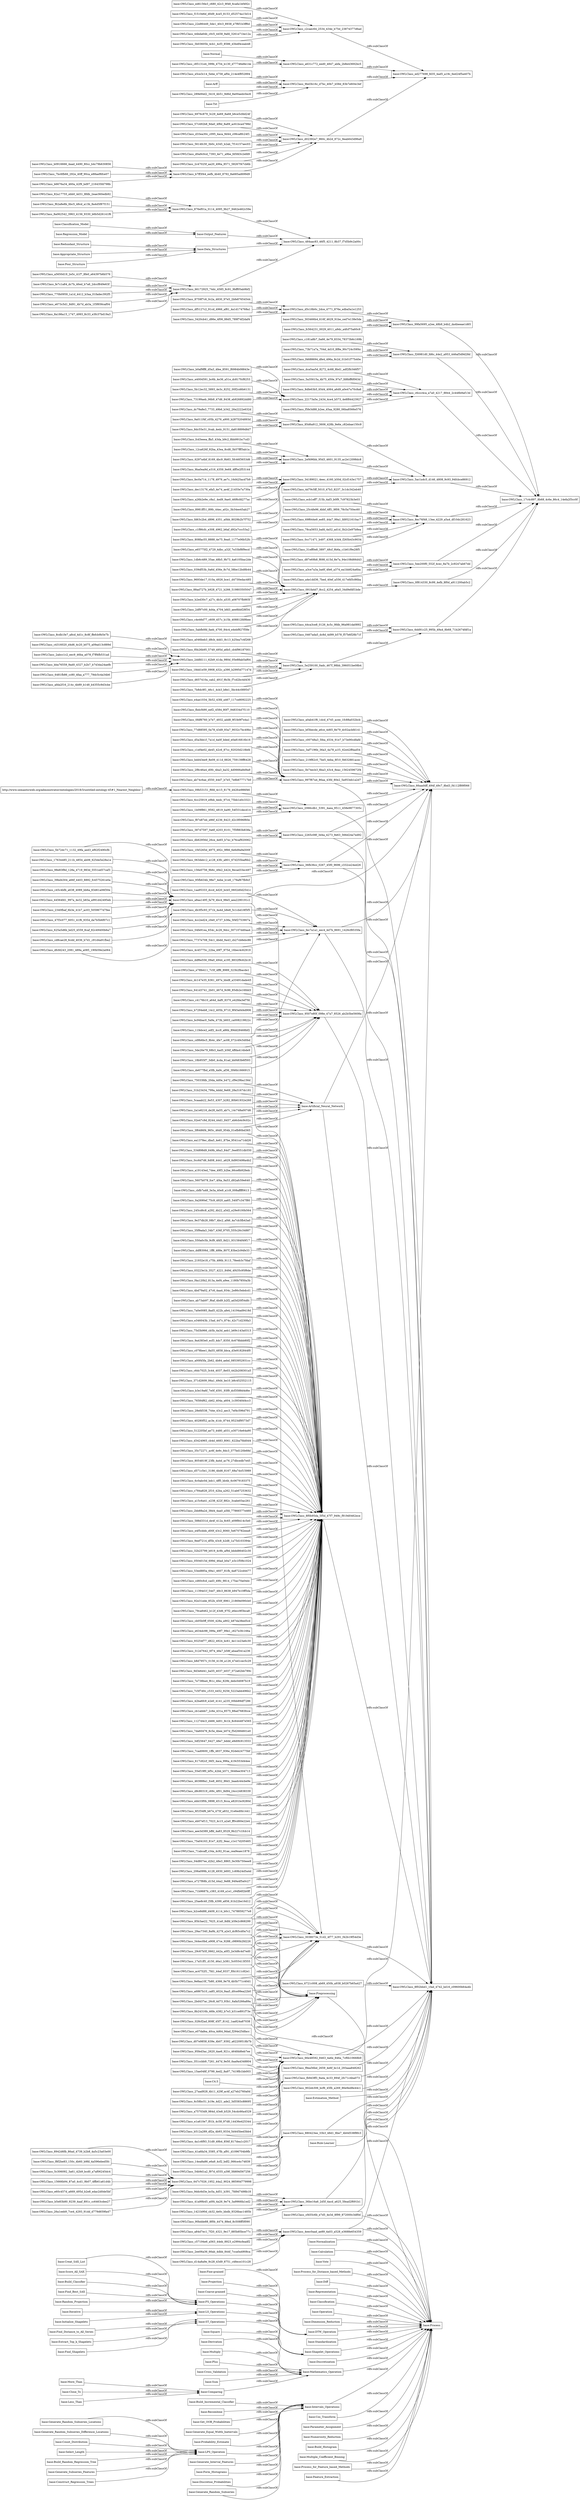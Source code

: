 digraph ar2dtool_diagram { 
rankdir=LR;
size="1000"
node [shape = rectangle, color="black"]; "base:OWLClass_2340fbaf_6b3e_41b7_ac03_5059677d7fee" "base:OWLClass_53ed885a_69a1_4607_81fb_4a8722cd4477" "base:OWLClass_6dd91c25_995b_49a4_8b68_71b2674fdf1a" "base:OWLClass_cd60cfcd_cad3_49fc_9814_175ac70a04dc" "base:OWLClass_c00748a3_5fea_4534_91e7_b73e90cdfafd" "base:OWLClass_66e48592_8463_4a6e_846a_7cf6b10668b9" "base:OWLClass_f9ea56bd_2659_4e6f_bc1d_293aaa848262" "base:OWLClass_11394d1f_54d7_48c3_8638_b947b10ff5da" "base:OWLClass_647c7026_1952_44a2_9024_98590d779998" "base:OWLClass_92e31ede_852b_450f_8961_21869e090cb0" "base:OWLClass_79ca8462_b12f_43d6_97f2_e6ecc9f3bca8" "base:C4.5" "base:OWLClass_cb05b0ff_0500_428a_a902_b87da38ed5cd" "base:OWLClass_f8f2be83_150c_4b60_b9fd_4a596ebed5fc" "base:OWLClass_a5650d19_2e5c_41f7_8fe0_e64397b6b576" "base:OWLClass_e634dc98_399a_49f7_99e1_c627e3fc166a" "base:OWLClass_8cdb1fe7_a8cd_4d1c_8c8f_ffefcb9b5e7b" "base:Cos_Transform" "base:OWLClass_880423ee_33b3_48d1_8be7_4b0d538f8fc3" "base:OWLClass_c4316020_d4d6_4c20_b075_a09ad13c889d" "base:OWLClass_b7ff3f44_eefb_4b40_8792_8a685ad699d9" "base:Parameter_Assignment" "base:OWLClass_93254f77_d822_4924_bc61_4e11e23a6c30" "base:OWLClass_312d7642_0f74_48a7_b58f_abaaf341a236" "base:OWLClass_ed6156e3_c680_42c3_9f48_6cafa1bf492c" "base:Find_Shapelets" "base:OWLClass_66aad4ff_494f_49c7_8bd3_f4112f89f066" "base:OWLClass_6976c879_3c29_4e69_8a68_b6ce5cfdd24f" "base:OWLClass_9e8aa10f_7b80_4366_9e78_4b5b771c40d1" "base:OWLClass_a75703d9_984d_43e8_b529_54cdc66a4529" "base:OWLClass_fcd3eeea_ffa5_43da_b9c2_8bb991bc7cd3" "base:OWLClass_028cf2ad_808f_45f7_8142_1aa824a87038" "base:ST_Operations" "base:OWLClass_d14a8a9e_9c28_43d9_8751_c48ece101c28" "base:OWLClass_b0916666_4aad_4490_80cc_b4c79b630856" "base:Sum" "http://www.semanticweb.org/administrator/ontologies/2018/3/untitled-ontology-45#1_Nearest_Neighbor" "base:Numerosity_Reduction" "base:OWLClass_cf455c6b_e7d5_4e3d_8f99_872000c3df0d" "base:OWLClass_14ea8a86_e6a9_4cf2_bdf2_066ce4c74839" "base:OWLClass_b2ce8d88_d409_4114_b0c1_7478859277e9" "base:OWLClass_b8d7957c_0156_4136_a126_47ed1cec5c29" "base:Generate_Random_Subseries_Difference_Locations" "base:OWLClass_85d6a912_3606_428b_9e6e_c82ebae150c9" "base:OWLClass_29ac7340_8a9b_4279_a2e3_dcf65cd0a7c2" "base:OWLClass_3af7196b_36a3_4a78_a1f1_62e42ff4ad54" "base:Count_Distribution" "base:OWLClass_47f3c077_6051_41f6_9354_da7b5b6f07c1" "base:OWLClass_2ef496bb_95d3_4601_9135_ac2e12098dc8" "base:OWLClass_e5ce3c14_5ebe_4758_af0e_214e4f852894" "base:OWLClass_e07dafea_40ca_4d64_9dad_f294e25dfacc" "base:Build_Histogram" "base:OWLClass_12ca626f_92ba_43ea_8cd8_3b57fff3ab1a" "base:OWLClass_ecb1eff7_f15b_4af3_b0f9_7c97823b3e03" "base:OWLClass_95fb634b_98e7_4ebe_b1e6_179af67fb9cf" "base:OWLClass_29c67b5f_0662_442a_a0f3_2e3d8c4d7ed0" "base:OWLClass_3de26e79_68b3_4ad5_b56f_4ffda414bde9" "base:OWLClass_d87e69b8_f698_415d_8e7a_94e108d66d43" "base:Multiple_Coefficient_Binning" "base:OWLClass_808fac55_8888_4e75_8ea0_1177e06b52fc" "base:More_Than" "base:Regression_Model" "base:OWLClass_6cc25919_e9bb_4edc_97c4_75bb1e0c3321" "base:OWLClass_18b955f7_3db0_4cda_81ad_bbf483b6f593" "base:OWLClass_04fe91ea_654c_4c26_9dcc_307107dd0aa4" "base:OWLClass_7737e708_54c1_4bdd_9a43_cb27cb8ebc86" "base:OWLClass_e4ae1034_3b52_43fd_a467_117ce8092225" "base:OWLClass_f0b26b95_5749_495d_a6b5_cb4f96187001" "base:OWLClass_f1510e6d_d0d9_4ce5_8153_d52574a15d14" "base:OWLClass_e65775f2_4729_4dbc_a32f_7e33bf8f9ecd" "base:OWLClass_36be16a6_2d5f_4acd_a625_5fead2f691b1" "base:OWLClass_1db6c489_35ae_48b5_9b73_4a6105bac2de" "base:OWLClass_625a5d6b_bd25_4559_8caf_82c49400b6a7" "base:OWLClass_9d3e6d41_ba55_4037_b037_072a62bb789c" "base:OWLClass_7e738ba4_f61c_4fec_829b_debc0d087b19" "base:Appropriate_Structure" "base:OWLClass_a6867b10_ca85_4024_9aa5_d0ce99ea22b0" "base:OWLClass_997f67a4_86aa_43fd_80e2_5a953eb1a2d7" "base:OWLClass_c181a8b7_0a66_4e79_8334_78373b6c169b" "base:OWLClass_fbdcf490_eef2_4584_80f7_948334d7f110" "base:OWLClass_902eb306_bcf6_45fb_a269_86e9ed8e44c1" "base:Comparing" "base:OWLClass_0fdf6760_b7e7_4932_add8_9f1fe9f7e4a1" "base:OWLClass_cd8cae28_6cdd_4036_b7d1_c91d4a91fba2" "base:Find_Distance_to_All_Series" "base:OWLClass_7c5f7d0c_c533_4452_9256_5223abb496b2" "base:OWLClass_d07e9858_639e_4b07_9392_a62209518b7b" "base:OWLClass_54b9d1a2_f97d_4555_a39f_3fd69d567256" "base:Generate_Equal_Width_Inetervals" "base:OWLClass_42ba6fc9_e2e0_4141_a235_00bb89df7286" "base:OWLClass_95fed3ac_2620_4ae6_921c_464fdd6eb7ee" "base:Process_for_Feature_based_Methods" "base:OWLClass_351ccbb9_7261_447d_9e50_6aa9a4348804" "base:Feature_Extraction" "base:OWLClass_8f0b95da_5f5d_47f7_949c_f919d0462ece" "base:OWLClass_de677fbd_e5fb_4a9c_af36_3f46b1666915" "base:OWLClass_1b09f861_9592_4819_ba90_54f331decd14" "base:OWLClass_8f02bbd1_1fad_4742_bd16_c09600b64a4b" "base:OWLClass_27aad928_4b11_429f_ac4f_a27eb2760a0d" "base:OWLClass_7bc6fb66_292e_40ff_90ca_e88aef6fce07" "base:Square" "base:Close_To" "base:OWLClass_219f82c0_7be5_4eba_8f10_f4632881acec" "base:OWLClass_cb1abbb7_2c6e_431a_8575_88ad7683fcce" "base:OWLClass_1127d4c3_d466_4d01_8c1b_8c644487e565" "base:OWLClass_7da60476_8c5e_4bee_b07d_f5d2684601e0" "base:OWLClass_3df25647_6427_48e7_bddd_e8d0fc913553" "base:OWLClass_fe7c1a84_dc7b_46ed_b7a6_2dccf849e63f" "base:OWLClass_7cad0600_1ffb_4837_936e_92deb24775bf" "base:OWLClass_85b3ae22_7625_41a0_8dfd_b5fe2c868299" "base:Coarse-grained" "base:Estimation_Method" "base:OWLClass_f62a8e8b_6bc5_48cd_a13b_8a4d5f87f151" "base:OWLClass_617c82cf_36f3_4aca_996a_419c553d44ee" "base:OWLClass_55ef19f0_bf5c_42bb_b571_5646ee304713" "base:OWLClass_463888a1_fce8_4652_86d1_baadc44cbe9e" "base:OWLClass_02e47c9d_8244_44d1_8457_eb6cb4c9c02c" "base:OWLClass_c2caec64_2534_434e_b75d_23874377d6ad" "base:OWLClass_66172925_74dc_4585_8c91_9bff05ab9bf2" "base:OWLClass_db62956d_26ce_4e65_b7ec_b76caf920062" "base:OWLClass_b0af9ff8_d5a3_4fee_8591_f6984b08843e" "base:Classification_Model" "base:OWLClass_dfcfd243_2081_489a_a085_190b59e2a064" "base:OWLClass_fec0a714_1178_4979_ae7c_16d425acd7b9" "base:OWLClass_2066cdb1_5391_4aea_9511_458e9877305c" "base:OWLClass_d8c80319_c69c_4f01_8d94_24cc24838339" "base:OWLClass_770b0959_1a1d_4412_b3aa_01fadec392f5" "base:OWLClass_ebb33f0b_0898_4515_8cca_e8201bc9280d" "base:OWLClass_6f1f34f6_b67e_475f_a832_31e6ed0b1441" "base:OWLClass_99fa5695_a2ee_48b9_b4b2_da4beeae1d65" "base:OWLClass_ddf6e556_09a0_4944_a195_8832f9c62b18" "base:OWLClass_6c58bc51_b19e_4d21_ade2_3d5583c88695" "base:Rule-Learner" "base:OWLClass_8759f7c6_0c2a_4830_97e5_2bfe87654544" "base:Normalization" "base:OWLClass_f26981d0_fd6c_44e2_a953_446af3d9d28d" "base:OWLClass_77d88595_0a78_43d9_93a7_9032c7bc49bc" "base:OWLClass_e78fe411_7c5f_4ff6_8989_323b2fbacde1" "base:Calculation" "base:OWLClass_4eec0aad_ae89_4a03_a528_e3688e654359" "base:OWLClass_e1a610e7_f01b_4c58_97d8_14436e425344" "base:OWLClass_a3ce7a3a_ba6f_4fe6_a374_ea1bb824a6ba" "base:OWLClass_17a51ff1_d150_46a1_b381_5c055413f355" "base:OWLClass_eb07ef13_7023_4c15_a2a0_ff0cd60e22e4" "base:OWLClass_a631c772_eed0_4847_abfa_2b8e43692bc5" "base:Normal" "base:OWLClass_1f45265d_4975_492c_9f66_6e6d9a9a500f" "base:OWLClass_e673c5d1_8d91_4b7d_ab3a_1f3f656caf04" "base:OWLClass_1421b90d_cb32_4e0c_bbdb_9326bac1485b" "base:OWLClass_c6ccc4ca_a7a0_4217_8844_2c448b9af13d" "base:Vote" "base:OWLClass_5c306092_3a61_42b9_bcd0_a7af06245dc4" "base:OWLClass_aee3d389_bffd_4a83_8529_9b227c1fcb14" "base:OWLClass_75a04163_81e7_42f2_9eac_c1e17d205465" "base:Derivation" "base:OWLClass_d5c18b0c_2dce_4771_876e_edba5a1e1253" "base:OWLClass_3038073e_51d2_4f77_b291_f42b19f54d3e" "base:OWLClass_039df53b_0a6d_456e_8c7d_38be12bd8b44" "base:OWLClass_71abcaff_c34a_4c92_91ae_cea9eaec1878" "base:OWLClass_3b74ecb3_8ba3_43c4_8eac_1562459672f4" "base:Probability_Estimate" "base:OWLClass_2ddfd111_62b9_41da_980d_05e88ab5af64" "base:OWLClass_04d807ee_d2b2_48e3_8865_0e30b750eee9" "base:OWLClass_df5127c2_91cd_4966_af81_4a1d174768a1" "base:OWLClass_206a099b_4128_4930_b693_1c69b24d5a4d" "base:OWLClass_e4004591_bc6b_4e36_a51e_dc817fcf8253" "base:Shapelet_Operations" "base:LPS_Operation" "base:OWLClass_4a1c6f93_51d9_49b4_856f_817dea1c2017" "base:OWLClass_e727f68b_d15d_44a2_9e88_949a4f5a0c27" "base:Generate_Interval_Features" "base:OWLClass_22e86449_3de1_40c3_8938_e7f6f1b3ff6d" "base:OWLClass_c57194e6_a563_44eb_8923_e2994cfeadf2" "base:Process_for_Distance_based_Methods" "base:OWLClass_9693de17_010a_4926_bce1_d4730edac485" "base:OWLClass_5ac1a4c5_d146_4808_9c93_94fcbce86912" "base:OWLClass_44ca3ce8_0126_4c5c_9fdb_96a981da0892" "base:OWLClass_90bdde88_8f0b_4474_88ed_8c508ff5f090" "base:OWLClass_2265c08f_3d4a_4273_9e63_566d24a7ed92" "base:FS_Operations" "base:OWLClass_71b9687b_c383_4169_a1e1_c94fb6f2b0ff" "base:Select_Length" "base:OWLClass_b6676a34_460a_42f9_bd97_216435fd798b" "base:OWLClass_25ae8c40_f3fb_4399_a856_61b22be16d12" "base:OWLClass_c85131e4_399b_4754_b130_d77746e8e14e" "base:Score_All_SAX" "base:OWLClass_344ec0bd_e908_47ce_9288_c9890b2fd226" "base:OWLClass_75033fdb_20da_4d0e_b472_cf9e29ba156d" "base:OWLClass_5b72dc71_1132_49fa_aed3_ef62f2490cfb" "base:Multiply" "base:OWLClass_31b23434_799a_4ddd_9e69_28a3167dc181" "base:OWLClass_ea1378ec_dba5_4e61_87be_9541ca71dd26" "base:OWLClass_534898d9_649b_46a3_84d7_0ee8551db550" "base:OWLClass_15666b94_87a0_4cd1_9b07_4ffb61a61d4b" "base:OWLClass_17634485_211b_4854_ab06_625de5e28a1e" "base:OWLClass_0467ada5_dc8d_4d99_b578_f57b6f28b71f" "base:OWLClass_0cc6d7d6_6d08_4441_a629_6d903498a4b2" "base:OWLClass_5b12ec32_5893_4e3c_8252_00f2cd6b6131" "base:OWLClass_a19143ed_7dee_49f3_b2be_66ce8b92fedc" "base:OWLClass_5607b078_fce7_4f4a_9a53_d92afc59e640" "base:OWLClass_e60c457d_a669_495d_b2e8_edac2d0de5bf" "base:OWLClass_2abcc1c2_eec9_46ba_a078_f7ff4fb531ad" "base:OWLClass_25c4fe96_4bbf_4ff1_9f09_78c5a750ec60" "base:OWLClass_cbfb7a48_3e3a_40e9_a1c9_008affff0613" "base:OWLClass_dc147e35_6361_497e_bbd8_a33491dade45" "base:OWLClass_d5a3bb1f_7a1d_4a0f_bded_e0a816816b16" "base:OWLClass_ac4752f1_7fd1_44ef_9337_f0b1611c82e1" "base:OWLClass_091fa4d7_8cc2_4254_a6a5_34d9efdf1bde" "base:OWLClass_57c492b8_9da0_4f8d_8a89_ac61bca4798d" "base:Arff" "base:OWLClass_5e259100_0adc_467f_98bb_396051be08b4" "base:OWLClass_245cd6c8_a292_4b22_a5d2_e29e9100b564" "base:OWLClass_063deb12_a128_43fc_a801_67d255baf6b2" "base:OWLClass_b5e83b80_9239_4aaf_891c_cc6463cdee27" "base:OWLClass_9e37db28_08b7_4bc2_af46_4a7cb3fb43a0" "base:OWLClass_8a062542_3963_4156_9330_b6b5d26141f6" "base:Poor_Structure" "base:OWLClass_73199aeb_06b9_47d6_8438_eb926892dd80" "base:OWLClass_88ad727b_b928_4721_b266_519803505047" "base:OWLClass_6721c008_ab69_450b_a938_b0267b65a427" "base:OWLClass_9ddc6d3e_bc5a_4d51_b391_7fd9d7498b18" "base:OWLClass_dec13176_efa5_4e74_ae4f_21455e7a730a" "base:OWLClass_a26b2e9e_c8a1_4ed9_9ae0_46f6cfd277ac" "base:OWLClass_4c45775c_22ba_49f7_975d_16bec4c62919" "base:OWLClass_bba76559_9ad0_4327_b2b7_b743da24aefb" "base:OWLClass_35f9ada3_34b7_436f_9705_555c26c34887" "base:Initialize_Shapelets" "base:OWLClass_550a0c5b_9cf9_4fd5_8d21_931584f49f17" "base:OWLClass_ddf8306d_1ff8_488e_807f_83be2c94fe33" "base:Form_Histograms" "base:OWLClass_98e83f8d_128a_4719_983d_5551ed57caf3" "base:OWLClass_387d7597_0a6f_4203_8101_7f5f883b838a" "base:OWLClass_73b71a7a_704d_4d10_8f8e_90c724c59f4c" "base:OWLClass_39bd4304_a66f_4403_8892_fc4575261e0a" "base:Diff" "base:OWLClass_c1ef4e02_de45_42c6_87cc_92020d218bfd" "base:OWLClass_dca5aa5d_8272_4c68_8bd1_adf2fb346f57" "base:Mathematics_Operation" "base:Less_Than" "base:OWLClass_bdd43ee9_8e09_411d_8826_759139ff6428" "base:OWLClass_5caaab22_6e53_4307_b282_80b61932e260" "base:OWLClass_b2ed30c7_a27c_4b3c_a535_a08707fb865f" "base:Build_Classifier" "base:OWLClass_21932e18_c75b_486b_9113_78eeb3c7fdaf" "base:Classification" "base:OWLClass_876ef01a_0114_4095_9b27_9462e462c59e" "base:OWLClass_03223e1b_3527_4221_849d_4f435c95f6de" "base:OWLClass_69f644e9_ee85_44a7_99a1_fd9521610ac7" "base:Discretise_Probabilities" "base:OWLClass_18dd1e59_0908_432c_a390_b2995d77147d" "base:OWLClass_8ec76f48_13ee_4229_a5a4_df10dc281623" "base:Find_Best_SAX" "base:Plus" "base:OWLClass_f4a120b2_813a_4ef4_a9ee_1180b7850a3b" "base:Cross_Validation" "base:OWLClass_303466b4_616f_4629_91be_ced7e138e5de" "base:OWLClass_3420cb41_d86e_4f06_88d5_789f74f2daf4" "base:OWLClass_289e94d2_3416_4b51_9d6d_8a00aedc0ec6" "base:OWLClass_36fb36cc_0267_45f0_9696_c332ce24ed26" "base:OWLClass_6481fb86_cc80_4faa_a777_79dc5c4a34b6" "base:OWLClass_2df97c00_4d4a_4704_bfd3_aee8bbf28f34" "base:OWLClass_4bd79a02_47c6_4aa4_934c_2e86c5ebdcd1" "base:OWLClass_ed277698_fd35_4ad5_a19c_6ed24f5a407b" "base:OWLClass_78ca5653_bafd_4a52_ad1d_3b2c2e97b8ea" "base:Operation" "base:OWLClass_ab73ab97_f6af_4bd9_b2f2_ad3d20f54dfc" "base:Txt" "base:Output_Features" "base:OWLClass_7a0e0085_8ad5_422b_afe4_14194ad9418d" "base:OWLClass_0cc71471_b497_4368_b3d4_f265b43c9034" "base:OWLClass_e346043b_15ad_447c_874c_42c71d230fa3" "base:OWLClass_75d3b966_cb5b_4a3d_aeb1_b69c143a0313" "base:OWLClass_dc79a8e3_7733_49b6_b342_26a2222e632d" "base:OWLClass_9a4383e0_ecf3_4dc7_8350_6c678bbb80f2" "base:OWLClass_c4e46d77_c609_457c_b15b_408812fd9bee" "base:OWLClass_2f8c46a4_d0fc_4ba3_ba32_4d0666a8d9a9" "base:OWLClass_d33ea30c_c095_4aca_9d44_c08ca8fc24f1" "base:OWLClass_c078bee1_8a55_4858_bbca_d3e9182844f0" "base:Extract_Top_k_Shapelets" "base:OWLClass_a4e1dd36_7bed_40ef_a556_417efd5c86ba" "base:Random_Projection" "base:OWLClass_5ee200f0_552f_4cec_8a7b_2c9247ab67dd" "base:OWLClass_9507e80f_098e_47a7_8526_ab2b5be5608a" "base:OWLClass_b512a289_df2a_4b93_9334_5d445bed3bb4" "base:Dimension_Reduction" "base:OWLClass_26a1eeb9_7ce4_4293_91dd_d779d659fa47" "base:OWLClass_f87e87eb_e86f_4236_8423_d2c3f096f60e" "base:Data_Structures" "base:OWLClass_a00f45fa_2b62_4b84_aebd_0853952931cc" "base:OWLClass_afda2f16_214c_4b89_b148_b4355c9d3cbe" "base:OWLClass_41a99b45_a0f4_4a26_9e74_3a9966fa1ed2" "base:OWLClass_c6dc7025_3c44_4037_8e03_442b208301a5" "base:OWLClass_5614fc30_3b0c_4345_b2ab_7f14157aec03" "base:OWLClass_371d2609_06a1_49d4_be10_b8c452552115" "base:OWLClass_2a1e6216_de28_4a55_ab7c_14c748a007d6" "base:OWLClass_b3e19a6f_7e0f_4591_93f9_dcf3588d4d6e" "base:OWLClass_c45c4bfb_a638_4089_bb6a_83d61a06f30e" "base:OWLClass_d657410a_cab2_491f_9b3b_f7cd2bc4d430" "base:OWLClass_17c4c897_8b68_4c6e_86c4_14efa2f3cc0f" "base:OWLClass_76584f62_cb62_404a_a604_1c39340d4cc3" "base:Build_Random_Regression_Tree" "base:OWLClass_5a35615a_4b75_450e_97a7_fd8bff6f063d" "base:OWLClass_8054819f_23fb_4a4d_ac76_27dbcedb7e45" "base:OWLClass_156e0756_9b6c_49e2_b424_9ecad33ec497" "base:OWLClass_d571c5e1_3186_4bd6_8167_68a7dcf15989" "base:OWLClass_7b8dc9f1_46c1_4cb3_b8e1_3bc44c089547" "base:OWLClass_1aa95333_dccd_4d20_bcb5_0602d0d2541c" "base:OWLClass_6c0abc0d_bdc1_4ff5_bb4b_6c0679183375" "base:Intervals_Operations" "base:OWLClass_db3f5c93_071b_4a4d_b8e8_5c1cbd18f5f5" "base:OWLClass_641d3741_2b01_467d_9c96_85db2e16fdd3" "base:OWLClass_a8aa1495_fa79_4bc4_98e5_aea2290191c1" "base:OWLClass_15ae048f_0799_4ed2_8a97_7419fb1bb003" "base:DTW_Operation" "base:OWLClass_8dfe63b5_65d4_4064_a6d9_a0e47a70c8a6" "base:OWLClass_8981ff51_89fc_44ec_a02c_3b34ee45ab27" "base:OWLClass_a84d7ec1_7f20_4321_9e17_885b85bce77c" "base:OWLClass_c4176b10_a64d_4af0_8370_e42fda3ef7fd" "base:OWLClass_82a17755_ebb0_4d31_8fdb_2eae360edb92" "base:Redundant_Structure" "base:Generate_Subseries_Features" "base:OWLClass_c784a828_2f10_42ba_a262_51ab67253632" "base:OWLClass_ab74c6ae_d550_44d7_b7e5_7e8b677717b0" "base:OWLClass_fd63c2b4_d896_4351_a0bb_8029b2b7f752" "base:OWLClass_44bda64b_c0c5_4458_9afd_3261e71be12a" "base:OWLClass_22173a5e_2434_4ce4_b573_4e8f84423927" "base:OWLClass_34189021_4eec_4160_b50d_02cf143e1757" "base:Construct_Regression_Trees" "base:OWLClass_a15c6a41_e238_422f_882c_3cabe03ac261" "base:OWLClass_44564fd1_997a_4e32_b83a_a991d42495eb" "base:Generate_Random_Subseries" "base:OWLClass_d0a9c0cd_7393_4e71_a9be_fd5fd3c2efd9" "base:OWLClass_9a011f4f_c05b_4276_a900_b2875204893d" "base:OWLClass_4cc2ed24_c0e0_4737_b38a_5f4f2753907a" "base:OWLClass_8a186a15_1747_4993_8c33_e3fc37bd19a3" "base:OWLClass_f4688694_dfe4_496a_8c2d_01b01f77b40e" "base:OWLClass_fec7a1a1_eec4_4d7b_8691_1426cf8535fa" "base:OWLClass_8dc55e31_0cab_4edc_9151_da818899d8d7" "base:OWLClass_2bb88a2d_38d4_4aa0_a5fd_77866577e460" "base:LS_Operations" "base:OWLClass_fc564231_0029_4011_a9dc_a4fcf75a60c9" "base:OWLClass_31eff0e8_3897_48cf_9b6a_c1b61f9e28f5" "base:OWLClass_588d331d_de4f_412a_8c65_e09f8414c5e0" "base:Standardization" "base:OWLClass_c1f86cfc_e308_4962_b6af_d92a7ccc53a2" "base:OWLClass_5abfb0fd_faeb_4700_84c4_e4ebf827f58e" "base:OWLClass_e4f5cbbb_d00f_43c2_8060_5e670782eea9" "base:OWLClass_3b03605b_4cb1_4cf3_8586_d3bdf4ceab48" "base:OWLClass_0f814330_8c99_4efb_8f0d_a911200ab5c2" "base:Process" "base:OWLClass_484aac83_46f5_4211_8b37_f7d5b9c2a00c" "base:OWLClass_cd9b6bc5_8b4c_4fe7_ac08_072c49c5d0bd" "base:OWLClass_fb9d3ff3_9ada_4c33_894f_2fc71c4ba073" "base:OWLClass_a0ab41f6_1dcd_4745_acee_1fc88a032bcb" "base:OWLClass_bf3becde_a6ce_4d65_8e79_dc02acbfd141" "base:OWLClass_b7294eb8_14c2_405b_9710_9f45a0d4d906" "base:OWLClass_0a2690ef_75c9_4920_aa65_540f7c347f80" "base:OWLClass_8b24316b_46fe_4382_b7e3_b31ce891f73e" "base:Build_Incremental_Classifier" "base:OWLClass_2c47025f_aa20_496a_8571_58267f47cb6b" "base:Fine-grained" "base:OWLClass_28efd538_744e_43c2_aec3_7ef4c596d791" "base:Discretization" "base:OWLClass_40280f52_ac3e_41dc_8744_9523df9573d7" "base:OWLClass_6297a4bf_8169_4bc9_9b83_5fc46f3653d6" "base:Generate_Random_Subseries_Locations" "base:Recombine" "base:OWLClass_d02392e7_960c_4b2d_872c_9eab643d96a9" "base:OWLClass_3f6486f4_965c_46d0_954b_01efb80bd365" "base:OWLClass_2bd437ac_26c8_4d73_93b1_6afa5266a89a" "base:OWLClass_2ee06a36_66ab_4dbb_844f_7cca0a4908ca" "base:OWLClass_41a6fa34_5585_47fb_af91_d1096704b9fb" "base:OWLClass_a046beb3_d8cb_4dd1_8c13_b25ea7c4f268" "base:OWLClass_f5fe3d88_b2ee_45aa_9280_06ba8566e576" "base:OWLClass_4d79c5ff_5010_47b3_8237_3c1dc342eb40" "base:OWLClass_bc94bac0_5a9a_473b_b603_ca008219822c" "base:OWLClass_9bd3b16c_d7bc_40b7_b58d_83b7e604c3ef" "base:Iterative" "base:OWLClass_8942d6fb_86ad_4739_b2b8_4a5c23a03e00" "base:OWLClass_9ba0ea9d_e316_4359_9e69_4ff5e2f53144" "base:OWLClass_512205bf_ae73_4480_a031_e30716e64a90" "base:Projection" "base:Preprocessing" "base:OWLClass_d3424965_cb4d_4683_8061_622ba7fdd0d4" "base:OWLClass_11febce2_edf2_4cc9_a86b_89dd28468bf2" "base:OWLClass_35c72271_ac6f_4e9c_8dc3_377bd120b68d" "base:OWLClass_9eef7214_df5b_43c8_b2d8_1a75d103394e" "base:Get_OOB_Probabilities" "base:Artificial_Neural_Network" "base:OWLClass_09b53151_f6fd_4c15_8176_d42fce986f46" "base:Representation" "base:OWLClass_32b25799_b919_4c9b_af9d_bbdd86402c30" "base:OWLClass_0504015d_699d_46ad_b0a7_e3c1f59b1024" "base:Creat_SAX_List" ; /*classes style*/
	"base:OWLClass_c85131e4_399b_4754_b130_d77746e8e14e" -> "base:OWLClass_a631c772_eed0_4847_abfa_2b8e43692bc5" [ label = "rdfs:subClassOf" ];
	"base:Generate_Subseries_Features" -> "base:LPS_Operation" [ label = "rdfs:subClassOf" ];
	"base:OWLClass_95fb634b_98e7_4ebe_b1e6_179af67fb9cf" -> "base:OWLClass_36fb36cc_0267_45f0_9696_c332ce24ed26" [ label = "rdfs:subClassOf" ];
	"base:OWLClass_12ca626f_92ba_43ea_8cd8_3b57fff3ab1a" -> "base:OWLClass_2ef496bb_95d3_4601_9135_ac2e12098dc8" [ label = "rdfs:subClassOf" ];
	"base:OWLClass_bc94bac0_5a9a_473b_b603_ca008219822c" -> "base:OWLClass_9507e80f_098e_47a7_8526_ab2b5be5608a" [ label = "rdfs:subClassOf" ];
	"base:Derivation" -> "base:Mathematics_Operation" [ label = "rdfs:subClassOf" ];
	"base:OWLClass_5b72dc71_1132_49fa_aed3_ef62f2490cfb" -> "base:OWLClass_a8aa1495_fa79_4bc4_98e5_aea2290191c1" [ label = "rdfs:subClassOf" ];
	"base:Build_Random_Regression_Tree" -> "base:LPS_Operation" [ label = "rdfs:subClassOf" ];
	"base:OWLClass_7bc6fb66_292e_40ff_90ca_e88aef6fce07" -> "base:OWLClass_b7ff3f44_eefb_4b40_8792_8a685ad699d9" [ label = "rdfs:subClassOf" ];
	"base:Plus" -> "base:Mathematics_Operation" [ label = "rdfs:subClassOf" ];
	"base:OWLClass_d8c80319_c69c_4f01_8d94_24cc24838339" -> "base:OWLClass_8f0b95da_5f5d_47f7_949c_f919d0462ece" [ label = "rdfs:subClassOf" ];
	"base:ST_Operations" -> "base:Shapelet_Operations" [ label = "rdfs:subClassOf" ];
	"base:Generate_Interval_Features" -> "base:Intervals_Operations" [ label = "rdfs:subClassOf" ];
	"base:Discretise_Probabilities" -> "base:Intervals_Operations" [ label = "rdfs:subClassOf" ];
	"base:OWLClass_a00f45fa_2b62_4b84_aebd_0853952931cc" -> "base:OWLClass_8f0b95da_5f5d_47f7_949c_f919d0462ece" [ label = "rdfs:subClassOf" ];
	"base:OWLClass_2265c08f_3d4a_4273_9e63_566d24a7ed92" -> "base:OWLClass_8f02bbd1_1fad_4742_bd16_c09600b64a4b" [ label = "rdfs:subClassOf" ];
	"base:OWLClass_2265c08f_3d4a_4273_9e63_566d24a7ed92" -> "base:OWLClass_66aad4ff_494f_49c7_8bd3_f4112f89f066" [ label = "rdfs:subClassOf" ];
	"base:OWLClass_b5e83b80_9239_4aaf_891c_cc6463cdee27" -> "base:OWLClass_647c7026_1952_44a2_9024_98590d779998" [ label = "rdfs:subClassOf" ];
	"base:OWLClass_cd9b6bc5_8b4c_4fe7_ac08_072c49c5d0bd" -> "base:OWLClass_fec7a1a1_eec4_4d7b_8691_1426cf8535fa" [ label = "rdfs:subClassOf" ];
	"base:OWLClass_cd9b6bc5_8b4c_4fe7_ac08_072c49c5d0bd" -> "base:OWLClass_8f0b95da_5f5d_47f7_949c_f919d0462ece" [ label = "rdfs:subClassOf" ];
	"base:OWLClass_39bd4304_a66f_4403_8892_fc4575261e0a" -> "base:OWLClass_a8aa1495_fa79_4bc4_98e5_aea2290191c1" [ label = "rdfs:subClassOf" ];
	"base:OWLClass_ecb1eff7_f15b_4af3_b0f9_7c97823b3e03" -> "base:OWLClass_8ec76f48_13ee_4229_a5a4_df10dc281623" [ label = "rdfs:subClassOf" ];
	"base:OWLClass_f1510e6d_d0d9_4ce5_8153_d52574a15d14" -> "base:OWLClass_c2caec64_2534_434e_b75d_23874377d6ad" [ label = "rdfs:subClassOf" ];
	"base:OWLClass_82a17755_ebb0_4d31_8fdb_2eae360edb92" -> "base:OWLClass_876ef01a_0114_4095_9b27_9462e462c59e" [ label = "rdfs:subClassOf" ];
	"base:OWLClass_25ae8c40_f3fb_4399_a856_61b22be16d12" -> "base:OWLClass_8f0b95da_5f5d_47f7_949c_f919d0462ece" [ label = "rdfs:subClassOf" ];
	"base:LPS_Operation" -> "base:Intervals_Operations" [ label = "rdfs:subClassOf" ];
	"base:OWLClass_880423ee_33b3_48d1_8be7_4b0d538f8fc3" -> "base:OWLClass_8f02bbd1_1fad_4742_bd16_c09600b64a4b" [ label = "rdfs:subClassOf" ];
	"base:OWLClass_f8f2be83_150c_4b60_b9fd_4a596ebed5fc" -> "base:OWLClass_647c7026_1952_44a2_9024_98590d779998" [ label = "rdfs:subClassOf" ];
	"base:OWLClass_a0ab41f6_1dcd_4745_acee_1fc88a032bcb" -> "base:OWLClass_66aad4ff_494f_49c7_8bd3_f4112f89f066" [ label = "rdfs:subClassOf" ];
	"base:OWLClass_d33ea30c_c095_4aca_9d44_c08ca8fc24f1" -> "base:OWLClass_d02392e7_960c_4b2d_872c_9eab643d96a9" [ label = "rdfs:subClassOf" ];
	"base:OWLClass_4c45775c_22ba_49f7_975d_16bec4c62919" -> "base:OWLClass_fec7a1a1_eec4_4d7b_8691_1426cf8535fa" [ label = "rdfs:subClassOf" ];
	"base:OWLClass_3420cb41_d86e_4f06_88d5_789f74f2daf4" -> "base:OWLClass_d5c18b0c_2dce_4771_876e_edba5a1e1253" [ label = "rdfs:subClassOf" ];
	"base:OWLClass_4bd79a02_47c6_4aa4_934c_2e86c5ebdcd1" -> "base:OWLClass_8f0b95da_5f5d_47f7_949c_f919d0462ece" [ label = "rdfs:subClassOf" ];
	"base:OWLClass_75033fdb_20da_4d0e_b472_cf9e29ba156d" -> "base:Artificial_Neural_Network" [ label = "rdfs:subClassOf" ];
	"base:OWLClass_95fed3ac_2620_4ae6_921c_464fdd6eb7ee" -> "base:OWLClass_66e48592_8463_4a6e_846a_7cf6b10668b9" [ label = "rdfs:subClassOf" ];
	"base:OWLClass_29c67b5f_0662_442a_a0f3_2e3d8c4d7ed0" -> "base:Preprocessing" [ label = "rdfs:subClassOf" ];
	"base:OWLClass_29c67b5f_0662_442a_a0f3_2e3d8c4d7ed0" -> "base:OWLClass_3038073e_51d2_4f77_b291_f42b19f54d3e" [ label = "rdfs:subClassOf" ];
	"base:OWLClass_f87e87eb_e86f_4236_8423_d2c3f096f60e" -> "base:OWLClass_2066cdb1_5391_4aea_9511_458e9877305c" [ label = "rdfs:subClassOf" ];
	"base:OWLClass_17634485_211b_4854_ab06_625de5e28a1e" -> "base:OWLClass_a8aa1495_fa79_4bc4_98e5_aea2290191c1" [ label = "rdfs:subClassOf" ];
	"base:Feature_Extraction" -> "base:Process" [ label = "rdfs:subClassOf" ];
	"base:OWLClass_a8aa1495_fa79_4bc4_98e5_aea2290191c1" -> "base:OWLClass_66aad4ff_494f_49c7_8bd3_f4112f89f066" [ label = "rdfs:subClassOf" ];
	"base:OWLClass_a8aa1495_fa79_4bc4_98e5_aea2290191c1" -> "base:OWLClass_3038073e_51d2_4f77_b291_f42b19f54d3e" [ label = "rdfs:subClassOf" ];
	"base:OWLClass_dec13176_efa5_4e74_ae4f_21455e7a730a" -> "base:OWLClass_34189021_4eec_4160_b50d_02cf143e1757" [ label = "rdfs:subClassOf" ];
	"base:OWLClass_c078bee1_8a55_4858_bbca_d3e9182844f0" -> "base:OWLClass_8f0b95da_5f5d_47f7_949c_f919d0462ece" [ label = "rdfs:subClassOf" ];
	"base:OWLClass_ab73ab97_f6af_4bd9_b2f2_ad3d20f54dfc" -> "base:OWLClass_8f0b95da_5f5d_47f7_949c_f919d0462ece" [ label = "rdfs:subClassOf" ];
	"base:Normalization" -> "base:Process" [ label = "rdfs:subClassOf" ];
	"base:OWLClass_fec0a714_1178_4979_ae7c_16d425acd7b9" -> "base:OWLClass_34189021_4eec_4160_b50d_02cf143e1757" [ label = "rdfs:subClassOf" ];
	"base:OWLClass_22e86449_3de1_40c3_8938_e7f6f1b3ff6d" -> "base:OWLClass_c2caec64_2534_434e_b75d_23874377d6ad" [ label = "rdfs:subClassOf" ];
	"base:OWLClass_039df53b_0a6d_456e_8c7d_38be12bd8b44" -> "base:OWLClass_091fa4d7_8cc2_4254_a6a5_34d9efdf1bde" [ label = "rdfs:subClassOf" ];
	"base:OWLClass_808fac55_8888_4e75_8ea0_1177e06b52fc" -> "base:OWLClass_091fa4d7_8cc2_4254_a6a5_34d9efdf1bde" [ label = "rdfs:subClassOf" ];
	"base:OWLClass_ea1378ec_dba5_4e61_87be_9541ca71dd26" -> "base:OWLClass_8f0b95da_5f5d_47f7_949c_f919d0462ece" [ label = "rdfs:subClassOf" ];
	"base:Regression_Model" -> "base:Output_Features" [ label = "rdfs:subClassOf" ];
	"base:Intervals_Operations" -> "base:Process" [ label = "rdfs:subClassOf" ];
	"base:OWLClass_bdd43ee9_8e09_411d_8826_759139ff6428" -> "base:OWLClass_997f67a4_86aa_43fd_80e2_5a953eb1a2d7" [ label = "rdfs:subClassOf" ];
	"base:Preprocessing" -> "base:Process" [ label = "rdfs:subClassOf" ];
	"base:OWLClass_1421b90d_cb32_4e0c_bbdb_9326bac1485b" -> "base:OWLClass_36be16a6_2d5f_4acd_a625_5fead2f691b1" [ label = "rdfs:subClassOf" ];
	"base:OWLClass_22173a5e_2434_4ce4_b573_4e8f84423927" -> "base:OWLClass_c6ccc4ca_a7a0_4217_8844_2c448b9af13d" [ label = "rdfs:subClassOf" ];
	"base:Txt" -> "base:OWLClass_9bd3b16c_d7bc_40b7_b58d_83b7e604c3ef" [ label = "rdfs:subClassOf" ];
	"base:OWLClass_04d807ee_d2b2_48e3_8865_0e30b750eee9" -> "base:OWLClass_8f0b95da_5f5d_47f7_949c_f919d0462ece" [ label = "rdfs:subClassOf" ];
	"base:OWLClass_75d3b966_cb5b_4a3d_aeb1_b69c143a0313" -> "base:OWLClass_8f0b95da_5f5d_47f7_949c_f919d0462ece" [ label = "rdfs:subClassOf" ];
	"base:OWLClass_5abfb0fd_faeb_4700_84c4_e4ebf827f58e" -> "base:OWLClass_091fa4d7_8cc2_4254_a6a5_34d9efdf1bde" [ label = "rdfs:subClassOf" ];
	"base:Coarse-grained" -> "base:DTW_Operation" [ label = "rdfs:subClassOf" ];
	"base:OWLClass_11394d1f_54d7_48c3_8638_b947b10ff5da" -> "base:OWLClass_8f0b95da_5f5d_47f7_949c_f919d0462ece" [ label = "rdfs:subClassOf" ];
	"base:OWLClass_25c4fe96_4bbf_4ff1_9f09_78c5a750ec60" -> "base:OWLClass_8ec76f48_13ee_4229_a5a4_df10dc281623" [ label = "rdfs:subClassOf" ];
	"base:OWLClass_8f0b95da_5f5d_47f7_949c_f919d0462ece" -> "base:OWLClass_8f02bbd1_1fad_4742_bd16_c09600b64a4b" [ label = "rdfs:subClassOf" ];
	"base:OWLClass_902eb306_bcf6_45fb_a269_86e9ed8e44c1" -> "base:OWLClass_8f02bbd1_1fad_4742_bd16_c09600b64a4b" [ label = "rdfs:subClassOf" ];
	"base:OWLClass_1f45265d_4975_492c_9f66_6e6d9a9a500f" -> "base:OWLClass_36fb36cc_0267_45f0_9696_c332ce24ed26" [ label = "rdfs:subClassOf" ];
	"base:Process_for_Distance_based_Methods" -> "base:Process" [ label = "rdfs:subClassOf" ];
	"base:OWLClass_2ee06a36_66ab_4dbb_844f_7cca0a4908ca" -> "base:OWLClass_4eec0aad_ae89_4a03_a528_e3688e654359" [ label = "rdfs:subClassOf" ];
	"base:Representation" -> "base:Process" [ label = "rdfs:subClassOf" ];
	"base:More_Than" -> "base:Comparing" [ label = "rdfs:subClassOf" ];
	"base:Initialize_Shapelets" -> "base:LS_Operations" [ label = "rdfs:subClassOf" ];
	"base:Generate_Random_Subseries" -> "base:Intervals_Operations" [ label = "rdfs:subClassOf" ];
	"base:OWLClass_2066cdb1_5391_4aea_9511_458e9877305c" -> "base:OWLClass_8f02bbd1_1fad_4742_bd16_c09600b64a4b" [ label = "rdfs:subClassOf" ];
	"base:OWLClass_2066cdb1_5391_4aea_9511_458e9877305c" -> "base:OWLClass_66aad4ff_494f_49c7_8bd3_f4112f89f066" [ label = "rdfs:subClassOf" ];
	"base:OWLClass_31eff0e8_3897_48cf_9b6a_c1b61f9e28f5" -> "base:OWLClass_8ec76f48_13ee_4229_a5a4_df10dc281623" [ label = "rdfs:subClassOf" ];
	"base:OWLClass_6cc25919_e9bb_4edc_97c4_75bb1e0c3321" -> "base:OWLClass_2066cdb1_5391_4aea_9511_458e9877305c" [ label = "rdfs:subClassOf" ];
	"base:OWLClass_8a062542_3963_4156_9330_b6b5d26141f6" -> "base:OWLClass_876ef01a_0114_4095_9b27_9462e462c59e" [ label = "rdfs:subClassOf" ];
	"base:OWLClass_9ba0ea9d_e316_4359_9e69_4ff5e2f53144" -> "base:OWLClass_2ef496bb_95d3_4601_9135_ac2e12098dc8" [ label = "rdfs:subClassOf" ];
	"base:OWLClass_512205bf_ae73_4480_a031_e30716e64a90" -> "base:OWLClass_8f0b95da_5f5d_47f7_949c_f919d0462ece" [ label = "rdfs:subClassOf" ];
	"base:OWLClass_e1a610e7_f01b_4c58_97d8_14436e425344" -> "base:OWLClass_66e48592_8463_4a6e_846a_7cf6b10668b9" [ label = "rdfs:subClassOf" ];
	"base:Score_All_SAX" -> "base:FS_Operations" [ label = "rdfs:subClassOf" ];
	"base:OWLClass_db3f5c93_071b_4a4d_b8e8_5c1cbd18f5f5" -> "base:OWLClass_fec7a1a1_eec4_4d7b_8691_1426cf8535fa" [ label = "rdfs:subClassOf" ];
	"base:OWLClass_6c0abc0d_bdc1_4ff5_bb4b_6c0679183375" -> "base:OWLClass_8f0b95da_5f5d_47f7_949c_f919d0462ece" [ label = "rdfs:subClassOf" ];
	"base:OWLClass_71b9687b_c383_4169_a1e1_c94fb6f2b0ff" -> "base:OWLClass_8f0b95da_5f5d_47f7_949c_f919d0462ece" [ label = "rdfs:subClassOf" ];
	"base:OWLClass_5607b078_fce7_4f4a_9a53_d92afc59e640" -> "base:OWLClass_8f0b95da_5f5d_47f7_949c_f919d0462ece" [ label = "rdfs:subClassOf" ];
	"base:Appropriate_Structure" -> "base:Data_Structures" [ label = "rdfs:subClassOf" ];
	"base:Normal" -> "base:OWLClass_a631c772_eed0_4847_abfa_2b8e43692bc5" [ label = "rdfs:subClassOf" ];
	"base:OWLClass_2abcc1c2_eec9_46ba_a078_f7ff4fb531ad" -> "base:OWLClass_2ddfd111_62b9_41da_980d_05e88ab5af64" [ label = "rdfs:subClassOf" ];
	"base:OWLClass_0504015d_699d_46ad_b0a7_e3c1f59b1024" -> "base:OWLClass_8f0b95da_5f5d_47f7_949c_f919d0462ece" [ label = "rdfs:subClassOf" ];
	"base:OWLClass_a19143ed_7dee_49f3_b2be_66ce8b92fedc" -> "base:OWLClass_8f0b95da_5f5d_47f7_949c_f919d0462ece" [ label = "rdfs:subClassOf" ];
	"base:OWLClass_e78fe411_7c5f_4ff6_8989_323b2fbacde1" -> "base:OWLClass_9507e80f_098e_47a7_8526_ab2b5be5608a" [ label = "rdfs:subClassOf" ];
	"base:OWLClass_c2caec64_2534_434e_b75d_23874377d6ad" -> "base:OWLClass_ed277698_fd35_4ad5_a19c_6ed24f5a407b" [ label = "rdfs:subClassOf" ];
	"base:OWLClass_a15c6a41_e238_422f_882c_3cabe03ac261" -> "base:OWLClass_8f0b95da_5f5d_47f7_949c_f919d0462ece" [ label = "rdfs:subClassOf" ];
	"base:OWLClass_8dfe63b5_65d4_4064_a6d9_a0e47a70c8a6" -> "base:OWLClass_c6ccc4ca_a7a0_4217_8844_2c448b9af13d" [ label = "rdfs:subClassOf" ];
	"base:Find_Shapelets" -> "base:ST_Operations" [ label = "rdfs:subClassOf" ];
	"base:OWLClass_8759f7c6_0c2a_4830_97e5_2bfe87654544" -> "base:OWLClass_d5c18b0c_2dce_4771_876e_edba5a1e1253" [ label = "rdfs:subClassOf" ];
	"base:OWLClass_dc147e35_6361_497e_bbd8_a33491dade45" -> "base:OWLClass_9507e80f_098e_47a7_8526_ab2b5be5608a" [ label = "rdfs:subClassOf" ];
	"base:Numerosity_Reduction" -> "base:Process" [ label = "rdfs:subClassOf" ];
	"base:OWLClass_9bd3b16c_d7bc_40b7_b58d_83b7e604c3ef" -> "base:OWLClass_ed277698_fd35_4ad5_a19c_6ed24f5a407b" [ label = "rdfs:subClassOf" ];
	"base:OWLClass_57c492b8_9da0_4f8d_8a89_ac61bca4798d" -> "base:OWLClass_d02392e7_960c_4b2d_872c_9eab643d96a9" [ label = "rdfs:subClassOf" ];
	"base:OWLClass_79ca8462_b12f_43d6_97f2_e6ecc9f3bca8" -> "base:OWLClass_8f0b95da_5f5d_47f7_949c_f919d0462ece" [ label = "rdfs:subClassOf" ];
	"base:Standardization" -> "base:Process" [ label = "rdfs:subClassOf" ];
	"base:Sum" -> "base:Mathematics_Operation" [ label = "rdfs:subClassOf" ];
	"base:OWLClass_e4ae1034_3b52_43fd_a467_117ce8092225" -> "base:OWLClass_997f67a4_86aa_43fd_80e2_5a953eb1a2d7" [ label = "rdfs:subClassOf" ];
	"base:OWLClass_289e94d2_3416_4b51_9d6d_8a00aedc0ec6" -> "base:OWLClass_9bd3b16c_d7bc_40b7_b58d_83b7e604c3ef" [ label = "rdfs:subClassOf" ];
	"base:OWLClass_c784a828_2f10_42ba_a262_51ab67253632" -> "base:OWLClass_8f0b95da_5f5d_47f7_949c_f919d0462ece" [ label = "rdfs:subClassOf" ];
	"base:OWLClass_4eec0aad_ae89_4a03_a528_e3688e654359" -> "base:Process" [ label = "rdfs:subClassOf" ];
	"base:OWLClass_4eec0aad_ae89_4a03_a528_e3688e654359" -> "base:OWLClass_8f02bbd1_1fad_4742_bd16_c09600b64a4b" [ label = "rdfs:subClassOf" ];
	"base:OWLClass_02e47c9d_8244_44d1_8457_eb6cb4c9c02c" -> "base:Artificial_Neural_Network" [ label = "rdfs:subClassOf" ];
	"base:OWLClass_e673c5d1_8d91_4b7d_ab3a_1f3f656caf04" -> "base:OWLClass_66172925_74dc_4585_8c91_9bff05ab9bf2" [ label = "rdfs:subClassOf" ];
	"base:OWLClass_550a0c5b_9cf9_4fd5_8d21_931584f49f17" -> "base:OWLClass_8f0b95da_5f5d_47f7_949c_f919d0462ece" [ label = "rdfs:subClassOf" ];
	"base:OWLClass_1db6c489_35ae_48b5_9b73_4a6105bac2de" -> "base:OWLClass_091fa4d7_8cc2_4254_a6a5_34d9efdf1bde" [ label = "rdfs:subClassOf" ];
	"base:OWLClass_55ef19f0_bf5c_42bb_b571_5646ee304713" -> "base:OWLClass_8f0b95da_5f5d_47f7_949c_f919d0462ece" [ label = "rdfs:subClassOf" ];
	"base:OWLClass_2bd437ac_26c8_4d73_93b1_6afa5266a89a" -> "base:Preprocessing" [ label = "rdfs:subClassOf" ];
	"base:OWLClass_2bd437ac_26c8_4d73_93b1_6afa5266a89a" -> "base:OWLClass_3038073e_51d2_4f77_b291_f42b19f54d3e" [ label = "rdfs:subClassOf" ];
	"base:OWLClass_8054819f_23fb_4a4d_ac76_27dbcedb7e45" -> "base:OWLClass_8f0b95da_5f5d_47f7_949c_f919d0462ece" [ label = "rdfs:subClassOf" ];
	"base:OWLClass_d02392e7_960c_4b2d_872c_9eab643d96a9" -> "base:OWLClass_ed277698_fd35_4ad5_a19c_6ed24f5a407b" [ label = "rdfs:subClassOf" ];
	"base:OWLClass_b0af9ff8_d5a3_4fee_8591_f6984b08843e" -> "base:OWLClass_22173a5e_2434_4ce4_b573_4e8f84423927" [ label = "rdfs:subClassOf" ];
	"base:OWLClass_c6ccc4ca_a7a0_4217_8844_2c448b9af13d" -> "base:OWLClass_17c4c897_8b68_4c6e_86c4_14efa2f3cc0f" [ label = "rdfs:subClassOf" ];
	"base:Square" -> "base:Mathematics_Operation" [ label = "rdfs:subClassOf" ];
	"base:OWLClass_770b0959_1a1d_4412_b3aa_01fadec392f5" -> "base:OWLClass_66172925_74dc_4585_8c91_9bff05ab9bf2" [ label = "rdfs:subClassOf" ];
	"base:FS_Operations" -> "base:Shapelet_Operations" [ label = "rdfs:subClassOf" ];
	"base:OWLClass_b2ed30c7_a27c_4b3c_a535_a08707fb865f" -> "base:OWLClass_091fa4d7_8cc2_4254_a6a5_34d9efdf1bde" [ label = "rdfs:subClassOf" ];
	"base:OWLClass_c4e46d77_c609_457c_b15b_408812fd9bee" -> "base:OWLClass_091fa4d7_8cc2_4254_a6a5_34d9efdf1bde" [ label = "rdfs:subClassOf" ];
	"base:OWLClass_fec7a1a1_eec4_4d7b_8691_1426cf8535fa" -> "base:OWLClass_8f02bbd1_1fad_4742_bd16_c09600b64a4b" [ label = "rdfs:subClassOf" ];
	"base:OWLClass_fec7a1a1_eec4_4d7b_8691_1426cf8535fa" -> "base:OWLClass_66aad4ff_494f_49c7_8bd3_f4112f89f066" [ label = "rdfs:subClassOf" ];
	"base:OWLClass_371d2609_06a1_49d4_be10_b8c452552115" -> "base:OWLClass_8f0b95da_5f5d_47f7_949c_f919d0462ece" [ label = "rdfs:subClassOf" ];
	"base:OWLClass_d571c5e1_3186_4bd6_8167_68a7dcf15989" -> "base:OWLClass_8f0b95da_5f5d_47f7_949c_f919d0462ece" [ label = "rdfs:subClassOf" ];
	"base:OWLClass_bf3becde_a6ce_4d65_8e79_dc02acbfd141" -> "base:OWLClass_66aad4ff_494f_49c7_8bd3_f4112f89f066" [ label = "rdfs:subClassOf" ];
	"base:OWLClass_a6867b10_ca85_4024_9aa5_d0ce99ea22b0" -> "base:Preprocessing" [ label = "rdfs:subClassOf" ];
	"base:OWLClass_a6867b10_ca85_4024_9aa5_d0ce99ea22b0" -> "base:OWLClass_3038073e_51d2_4f77_b291_f42b19f54d3e" [ label = "rdfs:subClassOf" ];
	"base:OWLClass_e346043b_15ad_447c_874c_42c71d230fa3" -> "base:OWLClass_8f0b95da_5f5d_47f7_949c_f919d0462ece" [ label = "rdfs:subClassOf" ];
	"base:OWLClass_2df97c00_4d4a_4704_bfd3_aee8bbf28f34" -> "base:OWLClass_091fa4d7_8cc2_4254_a6a5_34d9efdf1bde" [ label = "rdfs:subClassOf" ];
	"base:Output_Features" -> "base:OWLClass_484aac83_46f5_4211_8b37_f7d5b9c2a00c" [ label = "rdfs:subClassOf" ];
	"base:OWLClass_cb1abbb7_2c6e_431a_8575_88ad7683fcce" -> "base:OWLClass_8f0b95da_5f5d_47f7_949c_f919d0462ece" [ label = "rdfs:subClassOf" ];
	"base:OWLClass_6481fb86_cc80_4faa_a777_79dc5c4a34b6" -> "base:OWLClass_2ddfd111_62b9_41da_980d_05e88ab5af64" [ label = "rdfs:subClassOf" ];
	"base:OWLClass_028cf2ad_808f_45f7_8142_1aa824a87038" -> "base:OWLClass_66e48592_8463_4a6e_846a_7cf6b10668b9" [ label = "rdfs:subClassOf" ];
	"base:OWLClass_9e8aa10f_7b80_4366_9e78_4b5b771c40d1" -> "base:Preprocessing" [ label = "rdfs:subClassOf" ];
	"base:OWLClass_9e8aa10f_7b80_4366_9e78_4b5b771c40d1" -> "base:OWLClass_3038073e_51d2_4f77_b291_f42b19f54d3e" [ label = "rdfs:subClassOf" ];
	"base:OWLClass_c181a8b7_0a66_4e79_8334_78373b6c169b" -> "base:OWLClass_f26981d0_fd6c_44e2_a953_446af3d9d28d" [ label = "rdfs:subClassOf" ];
	"base:OWLClass_3df25647_6427_48e7_bddd_e8d0fc913553" -> "base:OWLClass_8f0b95da_5f5d_47f7_949c_f919d0462ece" [ label = "rdfs:subClassOf" ];
	"base:OWLClass_7e738ba4_f61c_4fec_829b_debc0d087b19" -> "base:OWLClass_8f0b95da_5f5d_47f7_949c_f919d0462ece" [ label = "rdfs:subClassOf" ];
	"base:OWLClass_f62a8e8b_6bc5_48cd_a13b_8a4d5f87f151" -> "base:OWLClass_876ef01a_0114_4095_9b27_9462e462c59e" [ label = "rdfs:subClassOf" ];
	"base:OWLClass_26a1eeb9_7ce4_4293_91dd_d779d659fa47" -> "base:OWLClass_647c7026_1952_44a2_9024_98590d779998" [ label = "rdfs:subClassOf" ];
	"base:Get_OOB_Probabilities" -> "base:Intervals_Operations" [ label = "rdfs:subClassOf" ];
	"base:OWLClass_e60c457d_a669_495d_b2e8_edac2d0de5bf" -> "base:OWLClass_647c7026_1952_44a2_9024_98590d779998" [ label = "rdfs:subClassOf" ];
	"base:OWLClass_9a011f4f_c05b_4276_a900_b2875204893d" -> "base:OWLClass_85d6a912_3606_428b_9e6e_c82ebae150c9" [ label = "rdfs:subClassOf" ];
	"base:OWLClass_997f67a4_86aa_43fd_80e2_5a953eb1a2d7" -> "base:OWLClass_8f02bbd1_1fad_4742_bd16_c09600b64a4b" [ label = "rdfs:subClassOf" ];
	"base:OWLClass_997f67a4_86aa_43fd_80e2_5a953eb1a2d7" -> "base:OWLClass_66aad4ff_494f_49c7_8bd3_f4112f89f066" [ label = "rdfs:subClassOf" ];
	"base:OWLClass_f0b26b95_5749_495d_a6b5_cb4f96187001" -> "base:OWLClass_5e259100_0adc_467f_98bb_396051be08b4" [ label = "rdfs:subClassOf" ];
	"base:OWLClass_35f9ada3_34b7_436f_9705_555c26c34887" -> "base:OWLClass_8f0b95da_5f5d_47f7_949c_f919d0462ece" [ label = "rdfs:subClassOf" ];
	"base:OWLClass_fe7c1a84_dc7b_46ed_b7a6_2dccf849e63f" -> "base:OWLClass_66172925_74dc_4585_8c91_9bff05ab9bf2" [ label = "rdfs:subClassOf" ];
	"base:OWLClass_69f644e9_ee85_44a7_99a1_fd9521610ac7" -> "base:OWLClass_8ec76f48_13ee_4229_a5a4_df10dc281623" [ label = "rdfs:subClassOf" ];
	"base:Extract_Top_k_Shapelets" -> "base:ST_Operations" [ label = "rdfs:subClassOf" ];
	"base:OWLClass_6297a4bf_8169_4bc9_9b83_5fc46f3653d6" -> "base:OWLClass_2ef496bb_95d3_4601_9135_ac2e12098dc8" [ label = "rdfs:subClassOf" ];
	"base:OWLClass_9eef7214_df5b_43c8_b2d8_1a75d103394e" -> "base:OWLClass_8f0b95da_5f5d_47f7_949c_f919d0462ece" [ label = "rdfs:subClassOf" ];
	"base:OWLClass_647c7026_1952_44a2_9024_98590d779998" -> "base:OWLClass_880423ee_33b3_48d1_8be7_4b0d538f8fc3" [ label = "rdfs:subClassOf" ];
	"base:OWLClass_641d3741_2b01_467d_9c96_85db2e16fdd3" -> "base:OWLClass_9507e80f_098e_47a7_8526_ab2b5be5608a" [ label = "rdfs:subClassOf" ];
	"base:OWLClass_f4688694_dfe4_496a_8c2d_01b01f77b40e" -> "base:OWLClass_f26981d0_fd6c_44e2_a953_446af3d9d28d" [ label = "rdfs:subClassOf" ];
	"http://www.semanticweb.org/administrator/ontologies/2018/3/untitled-ontology-45#1_Nearest_Neighbor" -> "base:OWLClass_09b53151_f6fd_4c15_8176_d42fce986f46" [ label = "rdfs:subClassOf" ];
	"base:OWLClass_b512a289_df2a_4b93_9334_5d445bed3bb4" -> "base:OWLClass_66e48592_8463_4a6e_846a_7cf6b10668b9" [ label = "rdfs:subClassOf" ];
	"base:OWLClass_dca5aa5d_8272_4c68_8bd1_adf2fb346f57" -> "base:OWLClass_c6ccc4ca_a7a0_4217_8844_2c448b9af13d" [ label = "rdfs:subClassOf" ];
	"base:OWLClass_ddf6e556_09a0_4944_a195_8832f9c62b18" -> "base:OWLClass_9507e80f_098e_47a7_8526_ab2b5be5608a" [ label = "rdfs:subClassOf" ];
	"base:OWLClass_a3ce7a3a_ba6f_4fe6_a374_ea1bb824a6ba" -> "base:OWLClass_5ee200f0_552f_4cec_8a7b_2c9247ab67dd" [ label = "rdfs:subClassOf" ];
	"base:OWLClass_44564fd1_997a_4e32_b83a_a991d42495eb" -> "base:OWLClass_a8aa1495_fa79_4bc4_98e5_aea2290191c1" [ label = "rdfs:subClassOf" ];
	"base:OWLClass_32b25799_b919_4c9b_af9d_bbdd86402c30" -> "base:OWLClass_8f0b95da_5f5d_47f7_949c_f919d0462ece" [ label = "rdfs:subClassOf" ];
	"base:Find_Best_SAX" -> "base:FS_Operations" [ label = "rdfs:subClassOf" ];
	"base:OWLClass_17a51ff1_d150_46a1_b381_5c055413f355" -> "base:Preprocessing" [ label = "rdfs:subClassOf" ];
	"base:OWLClass_17a51ff1_d150_46a1_b381_5c055413f355" -> "base:OWLClass_3038073e_51d2_4f77_b291_f42b19f54d3e" [ label = "rdfs:subClassOf" ];
	"base:OWLClass_dfcfd243_2081_489a_a085_190b59e2a064" -> "base:OWLClass_db3f5c93_071b_4a4d_b8e8_5c1cbd18f5f5" [ label = "rdfs:subClassOf" ];
	"base:Vote" -> "base:Process" [ label = "rdfs:subClassOf" ];
	"base:Redundant_Structure" -> "base:Data_Structures" [ label = "rdfs:subClassOf" ];
	"base:OWLClass_f5fe3d88_b2ee_45aa_9280_06ba8566e576" -> "base:OWLClass_c6ccc4ca_a7a0_4217_8844_2c448b9af13d" [ label = "rdfs:subClassOf" ];
	"base:OWLClass_8b24316b_46fe_4382_b7e3_b31ce891f73e" -> "base:Process" [ label = "rdfs:subClassOf" ];
	"base:OWLClass_8b24316b_46fe_4382_b7e3_b31ce891f73e" -> "base:OWLClass_3038073e_51d2_4f77_b291_f42b19f54d3e" [ label = "rdfs:subClassOf" ];
	"base:OWLClass_e65775f2_4729_4dbc_a32f_7e33bf8f9ecd" -> "base:OWLClass_091fa4d7_8cc2_4254_a6a5_34d9efdf1bde" [ label = "rdfs:subClassOf" ];
	"base:Shapelet_Operations" -> "base:Process" [ label = "rdfs:subClassOf" ];
	"base:OWLClass_66172925_74dc_4585_8c91_9bff05ab9bf2" -> "base:OWLClass_484aac83_46f5_4211_8b37_f7d5b9c2a00c" [ label = "rdfs:subClassOf" ];
	"base:OWLClass_a631c772_eed0_4847_abfa_2b8e43692bc5" -> "base:OWLClass_ed277698_fd35_4ad5_a19c_6ed24f5a407b" [ label = "rdfs:subClassOf" ];
	"base:OWLClass_36fb36cc_0267_45f0_9696_c332ce24ed26" -> "base:OWLClass_8f02bbd1_1fad_4742_bd16_c09600b64a4b" [ label = "rdfs:subClassOf" ];
	"base:OWLClass_36fb36cc_0267_45f0_9696_c332ce24ed26" -> "base:OWLClass_66aad4ff_494f_49c7_8bd3_f4112f89f066" [ label = "rdfs:subClassOf" ];
	"base:OWLClass_cd60cfcd_cad3_49fc_9814_175ac70a04dc" -> "base:OWLClass_8f0b95da_5f5d_47f7_949c_f919d0462ece" [ label = "rdfs:subClassOf" ];
	"base:Generate_Random_Subseries_Difference_Locations" -> "base:LPS_Operation" [ label = "rdfs:subClassOf" ];
	"base:OWLClass_a046beb3_d8cb_4dd1_8c13_b25ea7c4f268" -> "base:OWLClass_091fa4d7_8cc2_4254_a6a5_34d9efdf1bde" [ label = "rdfs:subClassOf" ];
	"base:OWLClass_92e31ede_852b_450f_8961_21869e090cb0" -> "base:OWLClass_8f0b95da_5f5d_47f7_949c_f919d0462ece" [ label = "rdfs:subClassOf" ];
	"base:Process_for_Feature_based_Methods" -> "base:Process" [ label = "rdfs:subClassOf" ];
	"base:OWLClass_d657410a_cab2_491f_9b3b_f7cd2bc4d430" -> "base:OWLClass_5e259100_0adc_467f_98bb_396051be08b4" [ label = "rdfs:subClassOf" ];
	"base:OWLClass_7da60476_8c5e_4bee_b07d_f5d2684601e0" -> "base:OWLClass_8f0b95da_5f5d_47f7_949c_f919d0462ece" [ label = "rdfs:subClassOf" ];
	"base:OWLClass_6721c008_ab69_450b_a938_b0267b65a427" -> "base:OWLClass_8f02bbd1_1fad_4742_bd16_c09600b64a4b" [ label = "rdfs:subClassOf" ];
	"base:OWLClass_b3e19a6f_7e0f_4591_93f9_dcf3588d4d6e" -> "base:OWLClass_8f0b95da_5f5d_47f7_949c_f919d0462ece" [ label = "rdfs:subClassOf" ];
	"base:Data_Structures" -> "base:OWLClass_484aac83_46f5_4211_8b37_f7d5b9c2a00c" [ label = "rdfs:subClassOf" ];
	"base:OWLClass_b8d7957c_0156_4136_a126_47ed1cec5c29" -> "base:OWLClass_8f0b95da_5f5d_47f7_949c_f919d0462ece" [ label = "rdfs:subClassOf" ];
	"base:OWLClass_0f814330_8c99_4efb_8f0d_a911200ab5c2" -> "base:OWLClass_17c4c897_8b68_4c6e_86c4_14efa2f3cc0f" [ label = "rdfs:subClassOf" ];
	"base:OWLClass_7a0e0085_8ad5_422b_afe4_14194ad9418d" -> "base:OWLClass_8f0b95da_5f5d_47f7_949c_f919d0462ece" [ label = "rdfs:subClassOf" ];
	"base:OWLClass_9ddc6d3e_bc5a_4d51_b391_7fd9d7498b18" -> "base:OWLClass_36be16a6_2d5f_4acd_a625_5fead2f691b1" [ label = "rdfs:subClassOf" ];
	"base:OWLClass_db62956d_26ce_4e65_b7ec_b76caf920062" -> "base:OWLClass_2265c08f_3d4a_4273_9e63_566d24a7ed92" [ label = "rdfs:subClassOf" ];
	"base:Estimation_Method" -> "base:OWLClass_8f02bbd1_1fad_4742_bd16_c09600b64a4b" [ label = "rdfs:subClassOf" ];
	"base:OWLClass_5e259100_0adc_467f_98bb_396051be08b4" -> "base:OWLClass_6dd91c25_995b_49a4_8b68_71b2674fdf1a" [ label = "rdfs:subClassOf" ];
	"base:OWLClass_7b8dc9f1_46c1_4cb3_b8e1_3bc44c089547" -> "base:OWLClass_5e259100_0adc_467f_98bb_396051be08b4" [ label = "rdfs:subClassOf" ];
	"base:DTW_Operation" -> "base:Process" [ label = "rdfs:subClassOf" ];
	"base:OWLClass_b2ce8d88_d409_4114_b0c1_7478859277e9" -> "base:OWLClass_3038073e_51d2_4f77_b291_f42b19f54d3e" [ label = "rdfs:subClassOf" ];
	"base:OWLClass_d0a9c0cd_7393_4e71_a9be_fd5fd3c2efd9" -> "base:OWLClass_d02392e7_960c_4b2d_872c_9eab643d96a9" [ label = "rdfs:subClassOf" ];
	"base:LS_Operations" -> "base:Shapelet_Operations" [ label = "rdfs:subClassOf" ];
	"base:OWLClass_36be16a6_2d5f_4acd_a625_5fead2f691b1" -> "base:OWLClass_8f02bbd1_1fad_4742_bd16_c09600b64a4b" [ label = "rdfs:subClassOf" ];
	"base:C4.5" -> "base:OWLClass_66e48592_8463_4a6e_846a_7cf6b10668b9" [ label = "rdfs:subClassOf" ];
	"base:OWLClass_fcd3eeea_ffa5_43da_b9c2_8bb991bc7cd3" -> "base:OWLClass_2ef496bb_95d3_4601_9135_ac2e12098dc8" [ label = "rdfs:subClassOf" ];
	"base:OWLClass_e634dc98_399a_49f7_99e1_c627e3fc166a" -> "base:OWLClass_8f0b95da_5f5d_47f7_949c_f919d0462ece" [ label = "rdfs:subClassOf" ];
	"base:OWLClass_28efd538_744e_43c2_aec3_7ef4c596d791" -> "base:OWLClass_8f0b95da_5f5d_47f7_949c_f919d0462ece" [ label = "rdfs:subClassOf" ];
	"base:OWLClass_54b9d1a2_f97d_4555_a39f_3fd69d567256" -> "base:OWLClass_880423ee_33b3_48d1_8be7_4b0d538f8fc3" [ label = "rdfs:subClassOf" ];
	"base:OWLClass_5ee200f0_552f_4cec_8a7b_2c9247ab67dd" -> "base:OWLClass_17c4c897_8b68_4c6e_86c4_14efa2f3cc0f" [ label = "rdfs:subClassOf" ];
	"base:Select_Length" -> "base:LPS_Operation" [ label = "rdfs:subClassOf" ];
	"base:OWLClass_31b23434_799a_4ddd_9e69_28a3167dc181" -> "base:Artificial_Neural_Network" [ label = "rdfs:subClassOf" ];
	"base:OWLClass_a26b2e9e_c8a1_4ed9_9ae0_46f6cfd277ac" -> "base:OWLClass_34189021_4eec_4160_b50d_02cf143e1757" [ label = "rdfs:subClassOf" ];
	"base:Generate_Equal_Width_Inetervals" -> "base:Intervals_Operations" [ label = "rdfs:subClassOf" ];
	"base:OWLClass_3f6486f4_965c_46d0_954b_01efb80bd365" -> "base:OWLClass_8f0b95da_5f5d_47f7_949c_f919d0462ece" [ label = "rdfs:subClassOf" ];
	"base:OWLClass_3f6486f4_965c_46d0_954b_01efb80bd365" -> "base:Artificial_Neural_Network" [ label = "rdfs:subClassOf" ];
	"base:OWLClass_5b12ec32_5893_4e3c_8252_00f2cd6b6131" -> "base:OWLClass_22173a5e_2434_4ce4_b573_4e8f84423927" [ label = "rdfs:subClassOf" ];
	"base:OWLClass_1127d4c3_d466_4d01_8c1b_8c644487e565" -> "base:OWLClass_8f0b95da_5f5d_47f7_949c_f919d0462ece" [ label = "rdfs:subClassOf" ];
	"base:OWLClass_d87e69b8_f698_415d_8e7a_94e108d66d43" -> "base:OWLClass_5ee200f0_552f_4cec_8a7b_2c9247ab67dd" [ label = "rdfs:subClassOf" ];
	"base:OWLClass_90bdde88_8f0b_4474_88ed_8c508ff5f090" -> "base:OWLClass_36be16a6_2d5f_4acd_a625_5fead2f691b1" [ label = "rdfs:subClassOf" ];
	"base:OWLClass_44bda64b_c0c5_4458_9afd_3261e71be12a" -> "base:OWLClass_c2caec64_2534_434e_b75d_23874377d6ad" [ label = "rdfs:subClassOf" ];
	"base:OWLClass_f4a120b2_813a_4ef4_a9ee_1180b7850a3b" -> "base:OWLClass_8f0b95da_5f5d_47f7_949c_f919d0462ece" [ label = "rdfs:subClassOf" ];
	"base:OWLClass_588d331d_de4f_412a_8c65_e09f8414c5e0" -> "base:OWLClass_8f0b95da_5f5d_47f7_949c_f919d0462ece" [ label = "rdfs:subClassOf" ];
	"base:OWLClass_2f8c46a4_d0fc_4ba3_ba32_4d0666a8d9a9" -> "base:OWLClass_997f67a4_86aa_43fd_80e2_5a953eb1a2d7" [ label = "rdfs:subClassOf" ];
	"base:Cross_Validation" -> "base:Mathematics_Operation" [ label = "rdfs:subClassOf" ];
	"base:OWLClass_47f3c077_6051_41f6_9354_da7b5b6f07c1" -> "base:OWLClass_a8aa1495_fa79_4bc4_98e5_aea2290191c1" [ label = "rdfs:subClassOf" ];
	"base:Build_Histogram" -> "base:Process" [ label = "rdfs:subClassOf" ];
	"base:OWLClass_2bb88a2d_38d4_4aa0_a5fd_77866577e460" -> "base:OWLClass_8f0b95da_5f5d_47f7_949c_f919d0462ece" [ label = "rdfs:subClassOf" ];
	"base:OWLClass_d5a3bb1f_7a1d_4a0f_bded_e0a816816b16" -> "base:OWLClass_997f67a4_86aa_43fd_80e2_5a953eb1a2d7" [ label = "rdfs:subClassOf" ];
	"base:Random_Projection" -> "base:FS_Operations" [ label = "rdfs:subClassOf" ];
	"base:OWLClass_b6676a34_460a_42f9_bd97_216435fd798b" -> "base:OWLClass_b7ff3f44_eefb_4b40_8792_8a685ad699d9" [ label = "rdfs:subClassOf" ];
	"base:OWLClass_98e83f8d_128a_4719_983d_5551ed57caf3" -> "base:OWLClass_a8aa1495_fa79_4bc4_98e5_aea2290191c1" [ label = "rdfs:subClassOf" ];
	"base:OWLClass_534898d9_649b_46a3_84d7_0ee8551db550" -> "base:OWLClass_8f0b95da_5f5d_47f7_949c_f919d0462ece" [ label = "rdfs:subClassOf" ];
	"base:OWLClass_091fa4d7_8cc2_4254_a6a5_34d9efdf1bde" -> "base:OWLClass_0f814330_8c99_4efb_8f0d_a911200ab5c2" [ label = "rdfs:subClassOf" ];
	"base:OWLClass_2c47025f_aa20_496a_8571_58267f47cb6b" -> "base:OWLClass_d02392e7_960c_4b2d_872c_9eab643d96a9" [ label = "rdfs:subClassOf" ];
	"base:OWLClass_04fe91ea_654c_4c26_9dcc_307107dd0aa4" -> "base:OWLClass_fec7a1a1_eec4_4d7b_8691_1426cf8535fa" [ label = "rdfs:subClassOf" ];
	"base:OWLClass_7c5f7d0c_c533_4452_9256_5223abb496b2" -> "base:OWLClass_8f0b95da_5f5d_47f7_949c_f919d0462ece" [ label = "rdfs:subClassOf" ];
	"base:OWLClass_bba76559_9ad0_4327_b2b7_b743da24aefb" -> "base:OWLClass_2ddfd111_62b9_41da_980d_05e88ab5af64" [ label = "rdfs:subClassOf" ];
	"base:OWLClass_c4176b10_a64d_4af0_8370_e42fda3ef7fd" -> "base:OWLClass_9507e80f_098e_47a7_8526_ab2b5be5608a" [ label = "rdfs:subClassOf" ];
	"base:OWLClass_aee3d389_bffd_4a83_8529_9b227c1fcb14" -> "base:OWLClass_8f0b95da_5f5d_47f7_949c_f919d0462ece" [ label = "rdfs:subClassOf" ];
	"base:Mathematics_Operation" -> "base:Process" [ label = "rdfs:subClassOf" ];
	"base:OWLClass_27aad928_4b11_429f_ac4f_a27eb2760a0d" -> "base:OWLClass_66e48592_8463_4a6e_846a_7cf6b10668b9" [ label = "rdfs:subClassOf" ];
	"base:OWLClass_6dd91c25_995b_49a4_8b68_71b2674fdf1a" -> "base:OWLClass_17c4c897_8b68_4c6e_86c4_14efa2f3cc0f" [ label = "rdfs:subClassOf" ];
	"base:Poor_Structure" -> "base:Data_Structures" [ label = "rdfs:subClassOf" ];
	"base:Arff" -> "base:OWLClass_9bd3b16c_d7bc_40b7_b58d_83b7e604c3ef" [ label = "rdfs:subClassOf" ];
	"base:Generate_Random_Subseries_Locations" -> "base:LPS_Operation" [ label = "rdfs:subClassOf" ];
	"base:OWLClass_ab74c6ae_d550_44d7_b7e5_7e8b677717b0" -> "base:OWLClass_997f67a4_86aa_43fd_80e2_5a953eb1a2d7" [ label = "rdfs:subClassOf" ];
	"base:OWLClass_351ccbb9_7261_447d_9e50_6aa9a4348804" -> "base:OWLClass_66e48592_8463_4a6e_846a_7cf6b10668b9" [ label = "rdfs:subClassOf" ];
	"base:Cos_Transform" -> "base:Process" [ label = "rdfs:subClassOf" ];
	"base:OWLClass_6976c879_3c29_4e69_8a68_b6ce5cfdd24f" -> "base:OWLClass_d02392e7_960c_4b2d_872c_9eab643d96a9" [ label = "rdfs:subClassOf" ];
	"base:OWLClass_206a099b_4128_4930_b693_1c69b24d5a4d" -> "base:OWLClass_8f0b95da_5f5d_47f7_949c_f919d0462ece" [ label = "rdfs:subClassOf" ];
	"base:OWLClass_9a4383e0_ecf3_4dc7_8350_6c678bbb80f2" -> "base:OWLClass_8f0b95da_5f5d_47f7_949c_f919d0462ece" [ label = "rdfs:subClassOf" ];
	"base:OWLClass_7cad0600_1ffb_4837_936e_92deb24775bf" -> "base:OWLClass_8f0b95da_5f5d_47f7_949c_f919d0462ece" [ label = "rdfs:subClassOf" ];
	"base:Classification_Model" -> "base:Output_Features" [ label = "rdfs:subClassOf" ];
	"base:OWLClass_3038073e_51d2_4f77_b291_f42b19f54d3e" -> "base:OWLClass_8f02bbd1_1fad_4742_bd16_c09600b64a4b" [ label = "rdfs:subClassOf" ];
	"base:Parameter_Assignment" -> "base:Process" [ label = "rdfs:subClassOf" ];
	"base:OWLClass_3b74ecb3_8ba3_43c4_8eac_1562459672f4" -> "base:OWLClass_66aad4ff_494f_49c7_8bd3_f4112f89f066" [ label = "rdfs:subClassOf" ];
	"base:Dimension_Reduction" -> "base:Process" [ label = "rdfs:subClassOf" ];
	"base:OWLClass_44ca3ce8_0126_4c5c_9fdb_96a981da0892" -> "base:OWLClass_6dd91c25_995b_49a4_8b68_71b2674fdf1a" [ label = "rdfs:subClassOf" ];
	"base:OWLClass_312d7642_0f74_48a7_b58f_abaaf341a236" -> "base:OWLClass_8f0b95da_5f5d_47f7_949c_f919d0462ece" [ label = "rdfs:subClassOf" ];
	"base:OWLClass_0cc6d7d6_6d08_4441_a629_6d903498a4b2" -> "base:OWLClass_8f0b95da_5f5d_47f7_949c_f919d0462ece" [ label = "rdfs:subClassOf" ];
	"base:OWLClass_4d79c5ff_5010_47b3_8237_3c1dc342eb40" -> "base:OWLClass_5ac1a4c5_d146_4808_9c93_94fcbce86912" [ label = "rdfs:subClassOf" ];
	"base:OWLClass_b7ff3f44_eefb_4b40_8792_8a685ad699d9" -> "base:OWLClass_d02392e7_960c_4b2d_872c_9eab643d96a9" [ label = "rdfs:subClassOf" ];
	"base:OWLClass_063deb12_a128_43fc_a801_67d255baf6b2" -> "base:OWLClass_36fb36cc_0267_45f0_9696_c332ce24ed26" [ label = "rdfs:subClassOf" ];
	"base:OWLClass_9d3e6d41_ba55_4037_b037_072a62bb789c" -> "base:OWLClass_8f0b95da_5f5d_47f7_949c_f919d0462ece" [ label = "rdfs:subClassOf" ];
	"base:Count_Distribution" -> "base:LPS_Operation" [ label = "rdfs:subClassOf" ];
	"base:OWLClass_ddf8306d_1ff8_488e_807f_83be2c94fe33" -> "base:OWLClass_8f0b95da_5f5d_47f7_949c_f919d0462ece" [ label = "rdfs:subClassOf" ];
	"base:OWLClass_0467ada5_dc8d_4d99_b578_f57b6f28b71f" -> "base:OWLClass_6dd91c25_995b_49a4_8b68_71b2674fdf1a" [ label = "rdfs:subClassOf" ];
	"base:OWLClass_8cdb1fe7_a8cd_4d1c_8c8f_ffefcb9b5e7b" -> "base:OWLClass_2ddfd111_62b9_41da_980d_05e88ab5af64" [ label = "rdfs:subClassOf" ];
	"base:OWLClass_4a1c6f93_51d9_49b4_856f_817dea1c2017" -> "base:OWLClass_fb9d3ff3_9ada_4c33_894f_2fc71c4ba073" [ label = "rdfs:subClassOf" ];
	"base:OWLClass_d14a8a9e_9c28_43d9_8751_c48ece101c28" -> "base:OWLClass_4eec0aad_ae89_4a03_a528_e3688e654359" [ label = "rdfs:subClassOf" ];
	"base:OWLClass_14ea8a86_e6a9_4cf2_bdf2_066ce4c74839" -> "base:OWLClass_880423ee_33b3_48d1_8be7_4b0d538f8fc3" [ label = "rdfs:subClassOf" ];
	"base:OWLClass_b0916666_4aad_4490_80cc_b4c79b630856" -> "base:OWLClass_b7ff3f44_eefb_4b40_8792_8a685ad699d9" [ label = "rdfs:subClassOf" ];
	"base:OWLClass_8dc55e31_0cab_4edc_9151_da818899d8d7" -> "base:OWLClass_85d6a912_3606_428b_9e6e_c82ebae150c9" [ label = "rdfs:subClassOf" ];
	"base:OWLClass_85d6a912_3606_428b_9e6e_c82ebae150c9" -> "base:OWLClass_5ac1a4c5_d146_4808_9c93_94fcbce86912" [ label = "rdfs:subClassOf" ];
	"base:OWLClass_d07e9858_639e_4b07_9392_a62209518b7b" -> "base:OWLClass_66e48592_8463_4a6e_846a_7cf6b10668b9" [ label = "rdfs:subClassOf" ];
	"base:OWLClass_3b03605b_4cb1_4cf3_8586_d3bdf4ceab48" -> "base:OWLClass_c2caec64_2534_434e_b75d_23874377d6ad" [ label = "rdfs:subClassOf" ];
	"base:OWLClass_21932e18_c75b_486b_9113_78eeb3c7fdaf" -> "base:OWLClass_8f0b95da_5f5d_47f7_949c_f919d0462ece" [ label = "rdfs:subClassOf" ];
	"base:OWLClass_4cc2ed24_c0e0_4737_b38a_5f4f2753907a" -> "base:OWLClass_fec7a1a1_eec4_4d7b_8691_1426cf8535fa" [ label = "rdfs:subClassOf" ];
	"base:OWLClass_0cc71471_b497_4368_b3d4_f265b43c9034" -> "base:OWLClass_8ec76f48_13ee_4229_a5a4_df10dc281623" [ label = "rdfs:subClassOf" ];
	"base:OWLClass_41a99b45_a0f4_4a26_9e74_3a9966fa1ed2" -> "base:OWLClass_36be16a6_2d5f_4acd_a625_5fead2f691b1" [ label = "rdfs:subClassOf" ];
	"base:OWLClass_0a2690ef_75c9_4920_aa65_540f7c347f80" -> "base:OWLClass_8f0b95da_5f5d_47f7_949c_f919d0462ece" [ label = "rdfs:subClassOf" ];
	"base:OWLClass_1aa95333_dccd_4d20_bcb5_0602d0d2541c" -> "base:OWLClass_fec7a1a1_eec4_4d7b_8691_1426cf8535fa" [ label = "rdfs:subClassOf" ];
	"base:OWLClass_617c82cf_36f3_4aca_996a_419c553d44ee" -> "base:OWLClass_8f0b95da_5f5d_47f7_949c_f919d0462ece" [ label = "rdfs:subClassOf" ];
	"base:OWLClass_18b955f7_3db0_4cda_81ad_bbf483b6f593" -> "base:OWLClass_9507e80f_098e_47a7_8526_ab2b5be5608a" [ label = "rdfs:subClassOf" ];
	"base:OWLClass_9693de17_010a_4926_bce1_d4730edac485" -> "base:OWLClass_091fa4d7_8cc2_4254_a6a5_34d9efdf1bde" [ label = "rdfs:subClassOf" ];
	"base:Projection" -> "base:DTW_Operation" [ label = "rdfs:subClassOf" ];
	"base:Discretization" -> "base:Process" [ label = "rdfs:subClassOf" ];
	"base:OWLClass_0fdf6760_b7e7_4932_add8_9f1fe9f7e4a1" -> "base:OWLClass_997f67a4_86aa_43fd_80e2_5a953eb1a2d7" [ label = "rdfs:subClassOf" ];
	"base:OWLClass_15666b94_87a0_4cd1_9b07_4ffb61a61d4b" -> "base:OWLClass_647c7026_1952_44a2_9024_98590d779998" [ label = "rdfs:subClassOf" ];
	"base:OWLClass_8981ff51_89fc_44ec_a02c_3b34ee45ab27" -> "base:OWLClass_34189021_4eec_4160_b50d_02cf143e1757" [ label = "rdfs:subClassOf" ];
	"base:Operation" -> "base:Process" [ label = "rdfs:subClassOf" ];
	"base:OWLClass_5c306092_3a61_42b9_bcd0_a7af06245dc4" -> "base:OWLClass_647c7026_1952_44a2_9024_98590d779998" [ label = "rdfs:subClassOf" ];
	"base:OWLClass_8942d6fb_86ad_4739_b2b8_4a5c23a03e00" -> "base:OWLClass_647c7026_1952_44a2_9024_98590d779998" [ label = "rdfs:subClassOf" ];
	"base:OWLClass_fb9d3ff3_9ada_4c33_894f_2fc71c4ba073" -> "base:OWLClass_8f02bbd1_1fad_4742_bd16_c09600b64a4b" [ label = "rdfs:subClassOf" ];
	"base:OWLClass_d5c18b0c_2dce_4771_876e_edba5a1e1253" -> "base:OWLClass_99fa5695_a2ee_48b9_b4b2_da4beeae1d65" [ label = "rdfs:subClassOf" ];
	"base:OWLClass_6c58bc51_b19e_4d21_ade2_3d5583c88695" -> "base:OWLClass_66e48592_8463_4a6e_846a_7cf6b10668b9" [ label = "rdfs:subClassOf" ];
	"base:OWLClass_40280f52_ac3e_41dc_8744_9523df9573d7" -> "base:OWLClass_8f0b95da_5f5d_47f7_949c_f919d0462ece" [ label = "rdfs:subClassOf" ];
	"base:OWLClass_66e48592_8463_4a6e_846a_7cf6b10668b9" -> "base:OWLClass_66aad4ff_494f_49c7_8bd3_f4112f89f066" [ label = "rdfs:subClassOf" ];
	"base:OWLClass_66e48592_8463_4a6e_846a_7cf6b10668b9" -> "base:OWLClass_8f02bbd1_1fad_4742_bd16_c09600b64a4b" [ label = "rdfs:subClassOf" ];
	"base:OWLClass_ed6156e3_c680_42c3_9f48_6cafa1bf492c" -> "base:OWLClass_c2caec64_2534_434e_b75d_23874377d6ad" [ label = "rdfs:subClassOf" ];
	"base:OWLClass_219f82c0_7be5_4eba_8f10_f4632881acec" -> "base:OWLClass_66aad4ff_494f_49c7_8bd3_f4112f89f066" [ label = "rdfs:subClassOf" ];
	"base:OWLClass_03223e1b_3527_4221_849d_4f435c95f6de" -> "base:OWLClass_8f0b95da_5f5d_47f7_949c_f919d0462ece" [ label = "rdfs:subClassOf" ];
	"base:Multiple_Coefficient_Binning" -> "base:Process" [ label = "rdfs:subClassOf" ];
	"base:OWLClass_73199aeb_06b9_47d6_8438_eb926892dd80" -> "base:OWLClass_22173a5e_2434_4ce4_b573_4e8f84423927" [ label = "rdfs:subClassOf" ];
	"base:Build_Incremental_Classifier" -> "base:Intervals_Operations" [ label = "rdfs:subClassOf" ];
	"base:OWLClass_c57194e6_a563_44eb_8923_e2994cfeadf2" -> "base:OWLClass_4eec0aad_ae89_4a03_a528_e3688e654359" [ label = "rdfs:subClassOf" ];
	"base:OWLClass_463888a1_fce8_4652_86d1_baadc44cbe9e" -> "base:OWLClass_8f0b95da_5f5d_47f7_949c_f919d0462ece" [ label = "rdfs:subClassOf" ];
	"base:OWLClass_ac4752f1_7fd1_44ef_9337_f0b1611c82e1" -> "base:Preprocessing" [ label = "rdfs:subClassOf" ];
	"base:OWLClass_ac4752f1_7fd1_44ef_9337_f0b1611c82e1" -> "base:OWLClass_3038073e_51d2_4f77_b291_f42b19f54d3e" [ label = "rdfs:subClassOf" ];
	"base:OWLClass_c1f86cfc_e308_4962_b6af_d92a7ccc53a2" -> "base:OWLClass_34189021_4eec_4160_b50d_02cf143e1757" [ label = "rdfs:subClassOf" ];
	"base:OWLClass_77d88595_0a78_43d9_93a7_9032c7bc49bc" -> "base:OWLClass_997f67a4_86aa_43fd_80e2_5a953eb1a2d7" [ label = "rdfs:subClassOf" ];
	"base:OWLClass_876ef01a_0114_4095_9b27_9462e462c59e" -> "base:OWLClass_484aac83_46f5_4211_8b37_f7d5b9c2a00c" [ label = "rdfs:subClassOf" ];
	"base:OWLClass_78ca5653_bafd_4a52_ad1d_3b2c2e97b8ea" -> "base:OWLClass_8ec76f48_13ee_4229_a5a4_df10dc281623" [ label = "rdfs:subClassOf" ];
	"base:OWLClass_c6dc7025_3c44_4037_8e03_442b208301a5" -> "base:OWLClass_8f0b95da_5f5d_47f7_949c_f919d0462ece" [ label = "rdfs:subClassOf" ];
	"base:OWLClass_b7294eb8_14c2_405b_9710_9f45a0d4d906" -> "base:OWLClass_9507e80f_098e_47a7_8526_ab2b5be5608a" [ label = "rdfs:subClassOf" ];
	"base:Artificial_Neural_Network" -> "base:OWLClass_8f02bbd1_1fad_4742_bd16_c09600b64a4b" [ label = "rdfs:subClassOf" ];
	"base:Artificial_Neural_Network" -> "base:OWLClass_66aad4ff_494f_49c7_8bd3_f4112f89f066" [ label = "rdfs:subClassOf" ];
	"base:OWLClass_e4f5cbbb_d00f_43c2_8060_5e670782eea9" -> "base:OWLClass_8f0b95da_5f5d_47f7_949c_f919d0462ece" [ label = "rdfs:subClassOf" ];
	"base:OWLClass_e4004591_bc6b_4e36_a51e_dc817fcf8253" -> "base:OWLClass_22173a5e_2434_4ce4_b573_4e8f84423927" [ label = "rdfs:subClassOf" ];
	"base:OWLClass_09b53151_f6fd_4c15_8176_d42fce986f46" -> "base:OWLClass_2066cdb1_5391_4aea_9511_458e9877305c" [ label = "rdfs:subClassOf" ];
	"base:OWLClass_344ec0bd_e908_47ce_9288_c9890b2fd226" -> "base:Preprocessing" [ label = "rdfs:subClassOf" ];
	"base:OWLClass_344ec0bd_e908_47ce_9288_c9890b2fd226" -> "base:OWLClass_3038073e_51d2_4f77_b291_f42b19f54d3e" [ label = "rdfs:subClassOf" ];
	"base:OWLClass_71abcaff_c34a_4c92_91ae_cea9eaec1878" -> "base:OWLClass_8f0b95da_5f5d_47f7_949c_f919d0462ece" [ label = "rdfs:subClassOf" ];
	"base:OWLClass_c45c4bfb_a638_4089_bb6a_83d61a06f30e" -> "base:OWLClass_a8aa1495_fa79_4bc4_98e5_aea2290191c1" [ label = "rdfs:subClassOf" ];
	"base:OWLClass_88ad727b_b928_4721_b266_519803505047" -> "base:OWLClass_091fa4d7_8cc2_4254_a6a5_34d9efdf1bde" [ label = "rdfs:subClassOf" ];
	"base:OWLClass_afda2f16_214c_4b89_b148_b4355c9d3cbe" -> "base:OWLClass_2ddfd111_62b9_41da_980d_05e88ab5af64" [ label = "rdfs:subClassOf" ];
	"base:OWLClass_c1ef4e02_de45_42c6_87cc_92020d218bfd" -> "base:OWLClass_997f67a4_86aa_43fd_80e2_5a953eb1a2d7" [ label = "rdfs:subClassOf" ];
	"base:Probability_Estimate" -> "base:Intervals_Operations" [ label = "rdfs:subClassOf" ];
	"base:OWLClass_41a6fa34_5585_47fb_af91_d1096704b9fb" -> "base:OWLClass_fb9d3ff3_9ada_4c33_894f_2fc71c4ba073" [ label = "rdfs:subClassOf" ];
	"base:OWLClass_9507e80f_098e_47a7_8526_ab2b5be5608a" -> "base:OWLClass_8f02bbd1_1fad_4742_bd16_c09600b64a4b" [ label = "rdfs:subClassOf" ];
	"base:OWLClass_18dd1e59_0908_432c_a390_b2995d77147d" -> "base:OWLClass_5e259100_0adc_467f_98bb_396051be08b4" [ label = "rdfs:subClassOf" ];
	"base:OWLClass_fd63c2b4_d896_4351_a0bb_8029b2b7f752" -> "base:OWLClass_34189021_4eec_4160_b50d_02cf143e1757" [ label = "rdfs:subClassOf" ];
	"base:OWLClass_11febce2_edf2_4cc9_a86b_89dd28468bf2" -> "base:OWLClass_9507e80f_098e_47a7_8526_ab2b5be5608a" [ label = "rdfs:subClassOf" ];
	"base:OWLClass_ebb33f0b_0898_4515_8cca_e8201bc9280d" -> "base:OWLClass_8f0b95da_5f5d_47f7_949c_f919d0462ece" [ label = "rdfs:subClassOf" ];
	"base:OWLClass_73b71a7a_704d_4d10_8f8e_90c724c59f4c" -> "base:OWLClass_f26981d0_fd6c_44e2_a953_446af3d9d28d" [ label = "rdfs:subClassOf" ];
	"base:OWLClass_a4e1dd36_7bed_40ef_a556_417efd5c86ba" -> "base:OWLClass_5ee200f0_552f_4cec_8a7b_2c9247ab67dd" [ label = "rdfs:subClassOf" ];
	"base:OWLClass_cb05b0ff_0500_428a_a902_b87da38ed5cd" -> "base:OWLClass_8f0b95da_5f5d_47f7_949c_f919d0462ece" [ label = "rdfs:subClassOf" ];
	"base:OWLClass_6f1f34f6_b67e_475f_a832_31e6ed0b1441" -> "base:OWLClass_8f0b95da_5f5d_47f7_949c_f919d0462ece" [ label = "rdfs:subClassOf" ];
	"base:Multiply" -> "base:Mathematics_Operation" [ label = "rdfs:subClassOf" ];
	"base:OWLClass_303466b4_616f_4629_91be_ced7e138e5de" -> "base:OWLClass_99fa5695_a2ee_48b9_b4b2_da4beeae1d65" [ label = "rdfs:subClassOf" ];
	"base:Iterative" -> "base:LS_Operations" [ label = "rdfs:subClassOf" ];
	"base:OWLClass_8ec76f48_13ee_4229_a5a4_df10dc281623" -> "base:OWLClass_17c4c897_8b68_4c6e_86c4_14efa2f3cc0f" [ label = "rdfs:subClassOf" ];
	"base:Classification" -> "base:Process" [ label = "rdfs:subClassOf" ];
	"base:OWLClass_a84d7ec1_7f20_4321_9e17_885b85bce77c" -> "base:OWLClass_4eec0aad_ae89_4a03_a528_e3688e654359" [ label = "rdfs:subClassOf" ];
	"base:OWLClass_a75703d9_984d_43e8_b529_54cdc66a4529" -> "base:OWLClass_66e48592_8463_4a6e_846a_7cf6b10668b9" [ label = "rdfs:subClassOf" ];
	"base:Fine-grained" -> "base:DTW_Operation" [ label = "rdfs:subClassOf" ];
	"base:Comparing" -> "base:Mathematics_Operation" [ label = "rdfs:subClassOf" ];
	"base:OWLClass_e727f68b_d15d_44a2_9e88_949a4f5a0c27" -> "base:OWLClass_8f0b95da_5f5d_47f7_949c_f919d0462ece" [ label = "rdfs:subClassOf" ];
	"base:Less_Than" -> "base:Comparing" [ label = "rdfs:subClassOf" ];
	"base:OWLClass_5caaab22_6e53_4307_b282_80b61932e260" -> "base:Artificial_Neural_Network" [ label = "rdfs:subClassOf" ];
	"base:OWLClass_fc564231_0029_4011_a9dc_a4fcf75a60c9" -> "base:OWLClass_99fa5695_a2ee_48b9_b4b2_da4beeae1d65" [ label = "rdfs:subClassOf" ];
	"base:OWLClass_99fa5695_a2ee_48b9_b4b2_da4beeae1d65" -> "base:OWLClass_17c4c897_8b68_4c6e_86c4_14efa2f3cc0f" [ label = "rdfs:subClassOf" ];
	"base:OWLClass_76584f62_cb62_404a_a604_1c39340d4cc3" -> "base:OWLClass_8f0b95da_5f5d_47f7_949c_f919d0462ece" [ label = "rdfs:subClassOf" ];
	"base:OWLClass_a5650d19_2e5c_41f7_8fe0_e64397b6b576" -> "base:OWLClass_66172925_74dc_4585_8c91_9bff05ab9bf2" [ label = "rdfs:subClassOf" ];
	"base:OWLClass_f26981d0_fd6c_44e2_a953_446af3d9d28d" -> "base:OWLClass_17c4c897_8b68_4c6e_86c4_14efa2f3cc0f" [ label = "rdfs:subClassOf" ];
	"base:OWLClass_8a186a15_1747_4993_8c33_e3fc37bd19a3" -> "base:OWLClass_66172925_74dc_4585_8c91_9bff05ab9bf2" [ label = "rdfs:subClassOf" ];
	"base:OWLClass_7737e708_54c1_4bdd_9a43_cb27cb8ebc86" -> "base:OWLClass_fec7a1a1_eec4_4d7b_8691_1426cf8535fa" [ label = "rdfs:subClassOf" ];
	"base:OWLClass_fbdcf490_eef2_4584_80f7_948334d7f110" -> "base:OWLClass_997f67a4_86aa_43fd_80e2_5a953eb1a2d7" [ label = "rdfs:subClassOf" ];
	"base:Diff" -> "base:Process" [ label = "rdfs:subClassOf" ];
	"base:OWLClass_e07dafea_40ca_4d64_9dad_f294e25dfacc" -> "base:OWLClass_66e48592_8463_4a6e_846a_7cf6b10668b9" [ label = "rdfs:subClassOf" ];
	"base:Rule-Learner" -> "base:OWLClass_8f02bbd1_1fad_4742_bd16_c09600b64a4b" [ label = "rdfs:subClassOf" ];
	"base:OWLClass_de677fbd_e5fb_4a9c_af36_3f46b1666915" -> "base:OWLClass_9507e80f_098e_47a7_8526_ab2b5be5608a" [ label = "rdfs:subClassOf" ];
	"base:OWLClass_42ba6fc9_e2e0_4141_a235_00bb89df7286" -> "base:OWLClass_8f0b95da_5f5d_47f7_949c_f919d0462ece" [ label = "rdfs:subClassOf" ];
	"base:Construct_Regression_Trees" -> "base:LPS_Operation" [ label = "rdfs:subClassOf" ];
	"base:OWLClass_5a35615a_4b75_450e_97a7_fd8bff6f063d" -> "base:OWLClass_c6ccc4ca_a7a0_4217_8844_2c448b9af13d" [ label = "rdfs:subClassOf" ];
	"base:OWLClass_625a5d6b_bd25_4559_8caf_82c49400b6a7" -> "base:OWLClass_a8aa1495_fa79_4bc4_98e5_aea2290191c1" [ label = "rdfs:subClassOf" ];
	"base:Creat_SAX_List" -> "base:FS_Operations" [ label = "rdfs:subClassOf" ];
	"base:OWLClass_93254f77_d822_4924_bc61_4e11e23a6c30" -> "base:OWLClass_8f0b95da_5f5d_47f7_949c_f919d0462ece" [ label = "rdfs:subClassOf" ];
	"base:OWLClass_2a1e6216_de28_4a55_ab7c_14c748a007d6" -> "base:Artificial_Neural_Network" [ label = "rdfs:subClassOf" ];
	"base:OWLClass_f9ea56bd_2659_4e6f_bc1d_293aaa848262" -> "base:OWLClass_8f02bbd1_1fad_4742_bd16_c09600b64a4b" [ label = "rdfs:subClassOf" ];
	"base:Form_Histograms" -> "base:Intervals_Operations" [ label = "rdfs:subClassOf" ];
	"base:OWLClass_df5127c2_91cd_4966_af81_4a1d174768a1" -> "base:OWLClass_d5c18b0c_2dce_4771_876e_edba5a1e1253" [ label = "rdfs:subClassOf" ];
	"base:OWLClass_2ddfd111_62b9_41da_980d_05e88ab5af64" -> "base:OWLClass_5e259100_0adc_467f_98bb_396051be08b4" [ label = "rdfs:subClassOf" ];
	"base:OWLClass_15ae048f_0799_4ed2_8a97_7419fb1bb003" -> "base:OWLClass_66e48592_8463_4a6e_846a_7cf6b10668b9" [ label = "rdfs:subClassOf" ];
	"base:OWLClass_85b3ae22_7625_41a0_8dfd_b5fe2c868299" -> "base:Preprocessing" [ label = "rdfs:subClassOf" ];
	"base:OWLClass_85b3ae22_7625_41a0_8dfd_b5fe2c868299" -> "base:OWLClass_3038073e_51d2_4f77_b291_f42b19f54d3e" [ label = "rdfs:subClassOf" ];
	"base:OWLClass_35c72271_ac6f_4e9c_8dc3_377bd120b68d" -> "base:OWLClass_8f0b95da_5f5d_47f7_949c_f919d0462ece" [ label = "rdfs:subClassOf" ];
	"base:OWLClass_c00748a3_5fea_4534_91e7_b73e90cdfafd" -> "base:OWLClass_66aad4ff_494f_49c7_8bd3_f4112f89f066" [ label = "rdfs:subClassOf" ];
	"base:OWLClass_156e0756_9b6c_49e2_b424_9ecad33ec497" -> "base:OWLClass_36fb36cc_0267_45f0_9696_c332ce24ed26" [ label = "rdfs:subClassOf" ];
	"base:Find_Distance_to_All_Series" -> "base:ST_Operations" [ label = "rdfs:subClassOf" ];
	"base:OWLClass_245cd6c8_a292_4b22_a5d2_e29e9100b564" -> "base:OWLClass_8f0b95da_5f5d_47f7_949c_f919d0462ece" [ label = "rdfs:subClassOf" ];
	"base:OWLClass_cf455c6b_e7d5_4e3d_8f99_872000c3df0d" -> "base:Process" [ label = "rdfs:subClassOf" ];
	"base:OWLClass_cf455c6b_e7d5_4e3d_8f99_872000c3df0d" -> "base:OWLClass_8f02bbd1_1fad_4742_bd16_c09600b64a4b" [ label = "rdfs:subClassOf" ];
	"base:OWLClass_cbfb7a48_3e3a_40e9_a1c9_008affff0613" -> "base:OWLClass_8f0b95da_5f5d_47f7_949c_f919d0462ece" [ label = "rdfs:subClassOf" ];
	"base:OWLClass_387d7597_0a6f_4203_8101_7f5f883b838a" -> "base:OWLClass_2265c08f_3d4a_4273_9e63_566d24a7ed92" [ label = "rdfs:subClassOf" ];
	"base:OWLClass_5ac1a4c5_d146_4808_9c93_94fcbce86912" -> "base:OWLClass_17c4c897_8b68_4c6e_86c4_14efa2f3cc0f" [ label = "rdfs:subClassOf" ];
	"base:OWLClass_eb07ef13_7023_4c15_a2a0_ff0cd60e22e4" -> "base:OWLClass_8f0b95da_5f5d_47f7_949c_f919d0462ece" [ label = "rdfs:subClassOf" ];
	"base:OWLClass_dc79a8e3_7733_49b6_b342_26a2222e632d" -> "base:OWLClass_85d6a912_3606_428b_9e6e_c82ebae150c9" [ label = "rdfs:subClassOf" ];
	"base:OWLClass_53ed885a_69a1_4607_81fb_4a8722cd4477" -> "base:OWLClass_8f0b95da_5f5d_47f7_949c_f919d0462ece" [ label = "rdfs:subClassOf" ];
	"base:OWLClass_29ac7340_8a9b_4279_a2e3_dcf65cd0a7c2" -> "base:Preprocessing" [ label = "rdfs:subClassOf" ];
	"base:OWLClass_29ac7340_8a9b_4279_a2e3_dcf65cd0a7c2" -> "base:OWLClass_3038073e_51d2_4f77_b291_f42b19f54d3e" [ label = "rdfs:subClassOf" ];
	"base:OWLClass_5614fc30_3b0c_4345_b2ab_7f14157aec03" -> "base:OWLClass_d02392e7_960c_4b2d_872c_9eab643d96a9" [ label = "rdfs:subClassOf" ];
	"base:Build_Classifier" -> "base:FS_Operations" [ label = "rdfs:subClassOf" ];
	"base:OWLClass_c4316020_d4d6_4c20_b075_a09ad13c889d" -> "base:OWLClass_2ddfd111_62b9_41da_980d_05e88ab5af64" [ label = "rdfs:subClassOf" ];
	"base:OWLClass_3af7196b_36a3_4a78_a1f1_62e42ff4ad54" -> "base:OWLClass_66aad4ff_494f_49c7_8bd3_f4112f89f066" [ label = "rdfs:subClassOf" ];
	"base:OWLClass_9e37db28_08b7_4bc2_af46_4a7cb3fb43a0" -> "base:OWLClass_8f0b95da_5f5d_47f7_949c_f919d0462ece" [ label = "rdfs:subClassOf" ];
	"base:Close_To" -> "base:Comparing" [ label = "rdfs:subClassOf" ];
	"base:OWLClass_3de26e79_68b3_4ad5_b56f_4ffda414bde9" -> "base:OWLClass_9507e80f_098e_47a7_8526_ab2b5be5608a" [ label = "rdfs:subClassOf" ];
	"base:OWLClass_2ef496bb_95d3_4601_9135_ac2e12098dc8" -> "base:OWLClass_5ac1a4c5_d146_4808_9c93_94fcbce86912" [ label = "rdfs:subClassOf" ];
	"base:OWLClass_cd8cae28_6cdd_4036_b7d1_c91d4a91fba2" -> "base:OWLClass_a8aa1495_fa79_4bc4_98e5_aea2290191c1" [ label = "rdfs:subClassOf" ];
	"base:OWLClass_75a04163_81e7_42f2_9eac_c1e17d205465" -> "base:OWLClass_8f0b95da_5f5d_47f7_949c_f919d0462ece" [ label = "rdfs:subClassOf" ];
	"base:Recombine" -> "base:Intervals_Operations" [ label = "rdfs:subClassOf" ];
	"base:OWLClass_1b09f861_9592_4819_ba90_54f331decd14" -> "base:OWLClass_2066cdb1_5391_4aea_9511_458e9877305c" [ label = "rdfs:subClassOf" ];
	"base:OWLClass_d3424965_cb4d_4683_8061_622ba7fdd0d4" -> "base:OWLClass_8f0b95da_5f5d_47f7_949c_f919d0462ece" [ label = "rdfs:subClassOf" ];
	"base:OWLClass_e5ce3c14_5ebe_4758_af0e_214e4f852894" -> "base:OWLClass_9bd3b16c_d7bc_40b7_b58d_83b7e604c3ef" [ label = "rdfs:subClassOf" ];
	"base:OWLClass_34189021_4eec_4160_b50d_02cf143e1757" -> "base:OWLClass_5ac1a4c5_d146_4808_9c93_94fcbce86912" [ label = "rdfs:subClassOf" ];
	"base:OWLClass_2340fbaf_6b3e_41b7_ac03_5059677d7fee" -> "base:OWLClass_a8aa1495_fa79_4bc4_98e5_aea2290191c1" [ label = "rdfs:subClassOf" ];
	"base:Calculation" -> "base:Process" [ label = "rdfs:subClassOf" ];

}

